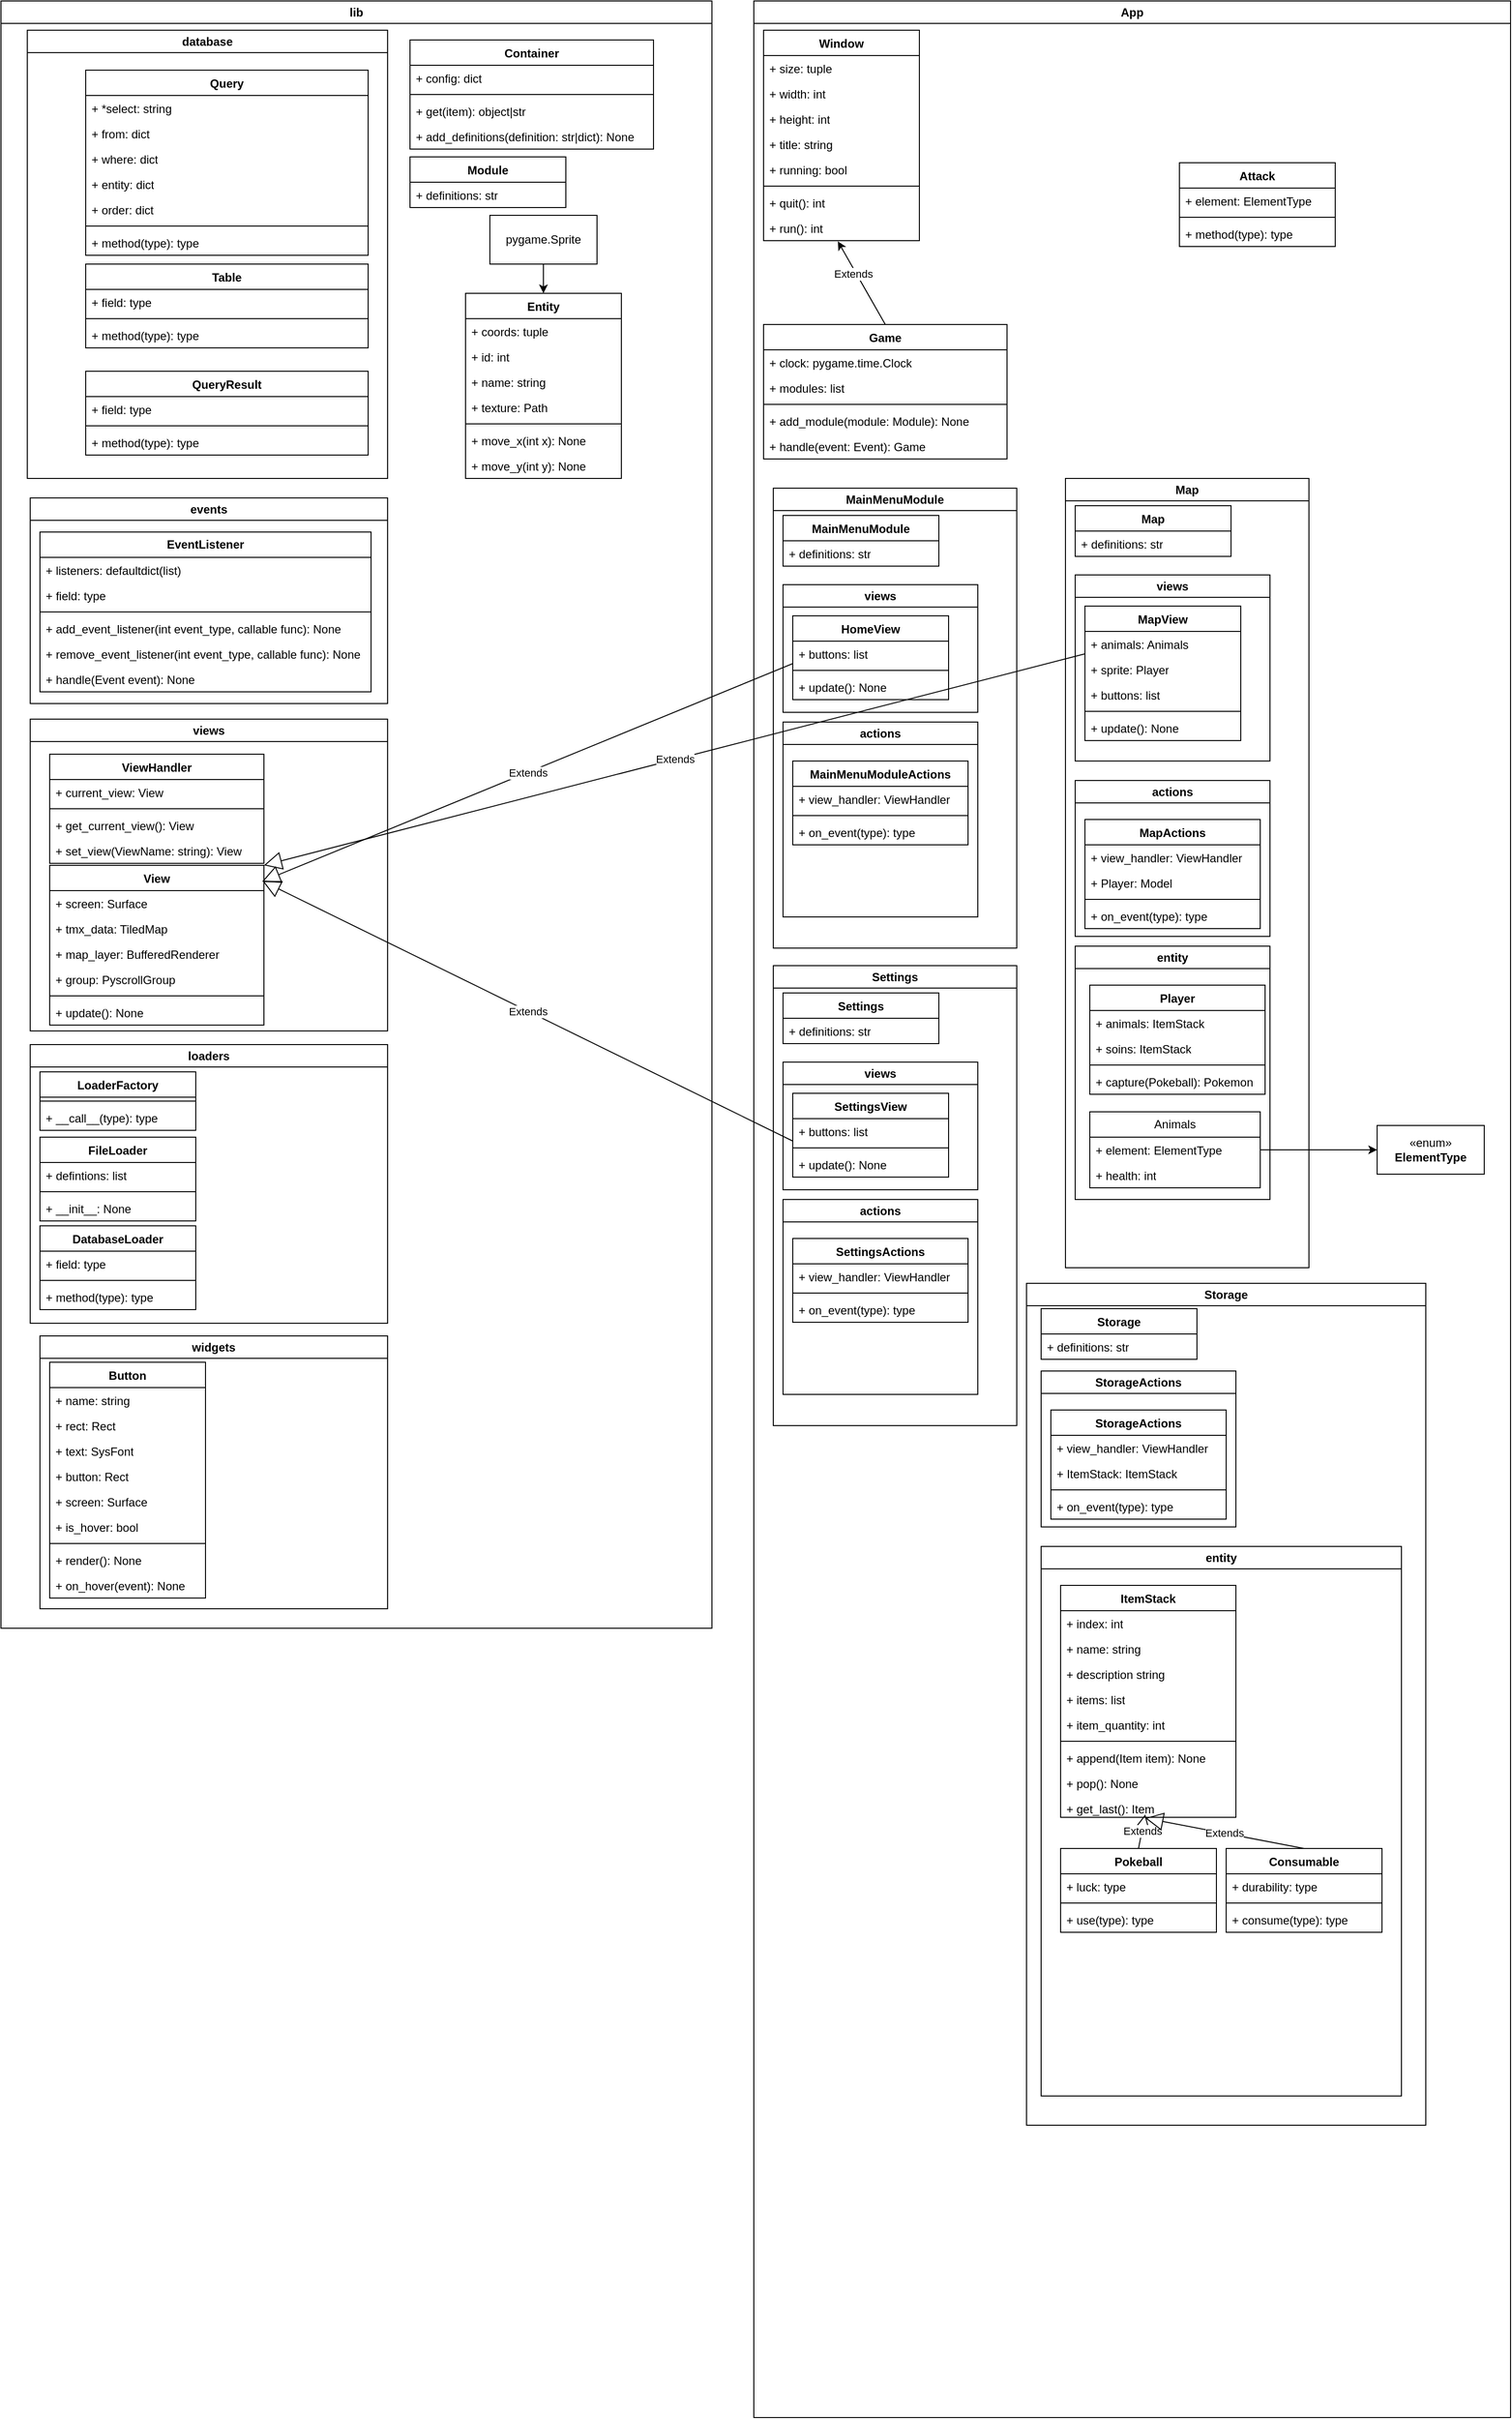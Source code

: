 <mxfile version="24.7.16">
  <diagram id="C5RBs43oDa-KdzZeNtuy" name="Page-1">
    <mxGraphModel dx="5851" dy="2573" grid="1" gridSize="10" guides="1" tooltips="1" connect="1" arrows="1" fold="1" page="1" pageScale="1" pageWidth="827" pageHeight="1169" math="0" shadow="0">
      <root>
        <mxCell id="WIyWlLk6GJQsqaUBKTNV-0" />
        <mxCell id="WIyWlLk6GJQsqaUBKTNV-1" parent="WIyWlLk6GJQsqaUBKTNV-0" />
        <mxCell id="3LQsZWpQikCyrOhWjoOb-4" value="lib" style="swimlane;whiteSpace=wrap;html=1;startSize=23;" parent="WIyWlLk6GJQsqaUBKTNV-1" vertex="1">
          <mxGeometry x="-1600" y="84" width="730" height="1670" as="geometry">
            <mxRectangle x="-970" y="20" width="50" height="30" as="alternateBounds" />
          </mxGeometry>
        </mxCell>
        <mxCell id="3LQsZWpQikCyrOhWjoOb-6" value="events" style="swimlane;whiteSpace=wrap;html=1;" parent="3LQsZWpQikCyrOhWjoOb-4" vertex="1">
          <mxGeometry x="30" y="510" width="367" height="211" as="geometry">
            <mxRectangle x="20" y="410" width="80" height="30" as="alternateBounds" />
          </mxGeometry>
        </mxCell>
        <mxCell id="Wf7hyPrL2apVzVaOcEOz-37" value="&lt;b&gt;EventListener&lt;/b&gt;" style="swimlane;fontStyle=0;childLayout=stackLayout;horizontal=1;startSize=26;fillColor=none;horizontalStack=0;resizeParent=1;resizeParentMax=0;resizeLast=0;collapsible=1;marginBottom=0;whiteSpace=wrap;html=1;" parent="3LQsZWpQikCyrOhWjoOb-6" vertex="1">
          <mxGeometry x="10" y="35" width="340" height="164" as="geometry" />
        </mxCell>
        <mxCell id="Wf7hyPrL2apVzVaOcEOz-38" value="+ listeners: defaultdict(list)" style="text;strokeColor=none;fillColor=none;align=left;verticalAlign=top;spacingLeft=4;spacingRight=4;overflow=hidden;rotatable=0;points=[[0,0.5],[1,0.5]];portConstraint=eastwest;whiteSpace=wrap;html=1;" parent="Wf7hyPrL2apVzVaOcEOz-37" vertex="1">
          <mxGeometry y="26" width="340" height="26" as="geometry" />
        </mxCell>
        <mxCell id="Wf7hyPrL2apVzVaOcEOz-40" value="+ field: type" style="text;strokeColor=none;fillColor=none;align=left;verticalAlign=top;spacingLeft=4;spacingRight=4;overflow=hidden;rotatable=0;points=[[0,0.5],[1,0.5]];portConstraint=eastwest;whiteSpace=wrap;html=1;" parent="Wf7hyPrL2apVzVaOcEOz-37" vertex="1">
          <mxGeometry y="52" width="340" height="26" as="geometry" />
        </mxCell>
        <mxCell id="3LQsZWpQikCyrOhWjoOb-1" value="" style="line;strokeWidth=1;fillColor=none;align=left;verticalAlign=middle;spacingTop=-1;spacingLeft=3;spacingRight=3;rotatable=0;labelPosition=right;points=[];portConstraint=eastwest;strokeColor=inherit;" parent="Wf7hyPrL2apVzVaOcEOz-37" vertex="1">
          <mxGeometry y="78" width="340" height="8" as="geometry" />
        </mxCell>
        <mxCell id="3LQsZWpQikCyrOhWjoOb-0" value="+ add_event_listener(int event_type, callable func): None" style="text;strokeColor=none;fillColor=none;align=left;verticalAlign=top;spacingLeft=4;spacingRight=4;overflow=hidden;rotatable=0;points=[[0,0.5],[1,0.5]];portConstraint=eastwest;whiteSpace=wrap;html=1;" parent="Wf7hyPrL2apVzVaOcEOz-37" vertex="1">
          <mxGeometry y="86" width="340" height="26" as="geometry" />
        </mxCell>
        <mxCell id="3LQsZWpQikCyrOhWjoOb-2" value="+ remove_event_listener(int event_type, callable func): None" style="text;strokeColor=none;fillColor=none;align=left;verticalAlign=top;spacingLeft=4;spacingRight=4;overflow=hidden;rotatable=0;points=[[0,0.5],[1,0.5]];portConstraint=eastwest;whiteSpace=wrap;html=1;" parent="Wf7hyPrL2apVzVaOcEOz-37" vertex="1">
          <mxGeometry y="112" width="340" height="26" as="geometry" />
        </mxCell>
        <mxCell id="3LQsZWpQikCyrOhWjoOb-3" value="+ handle(Event event): None" style="text;strokeColor=none;fillColor=none;align=left;verticalAlign=top;spacingLeft=4;spacingRight=4;overflow=hidden;rotatable=0;points=[[0,0.5],[1,0.5]];portConstraint=eastwest;whiteSpace=wrap;html=1;" parent="Wf7hyPrL2apVzVaOcEOz-37" vertex="1">
          <mxGeometry y="138" width="340" height="26" as="geometry" />
        </mxCell>
        <mxCell id="3LQsZWpQikCyrOhWjoOb-7" value="views" style="swimlane;whiteSpace=wrap;html=1;" parent="3LQsZWpQikCyrOhWjoOb-4" vertex="1">
          <mxGeometry x="30" y="737" width="367" height="320" as="geometry">
            <mxRectangle x="20" y="637" width="70" height="30" as="alternateBounds" />
          </mxGeometry>
        </mxCell>
        <mxCell id="Wf7hyPrL2apVzVaOcEOz-41" value="ViewHandler" style="swimlane;fontStyle=1;align=center;verticalAlign=top;childLayout=stackLayout;horizontal=1;startSize=26;horizontalStack=0;resizeParent=1;resizeParentMax=0;resizeLast=0;collapsible=1;marginBottom=0;whiteSpace=wrap;html=1;" parent="3LQsZWpQikCyrOhWjoOb-7" vertex="1">
          <mxGeometry x="20" y="36" width="220" height="112" as="geometry" />
        </mxCell>
        <mxCell id="Wf7hyPrL2apVzVaOcEOz-42" value="+ current_view: View" style="text;strokeColor=none;fillColor=none;align=left;verticalAlign=top;spacingLeft=4;spacingRight=4;overflow=hidden;rotatable=0;points=[[0,0.5],[1,0.5]];portConstraint=eastwest;whiteSpace=wrap;html=1;" parent="Wf7hyPrL2apVzVaOcEOz-41" vertex="1">
          <mxGeometry y="26" width="220" height="26" as="geometry" />
        </mxCell>
        <mxCell id="Wf7hyPrL2apVzVaOcEOz-43" value="" style="line;strokeWidth=1;fillColor=none;align=left;verticalAlign=middle;spacingTop=-1;spacingLeft=3;spacingRight=3;rotatable=0;labelPosition=right;points=[];portConstraint=eastwest;strokeColor=inherit;" parent="Wf7hyPrL2apVzVaOcEOz-41" vertex="1">
          <mxGeometry y="52" width="220" height="8" as="geometry" />
        </mxCell>
        <mxCell id="Wf7hyPrL2apVzVaOcEOz-44" value="+ get_current_view(): View" style="text;strokeColor=none;fillColor=none;align=left;verticalAlign=top;spacingLeft=4;spacingRight=4;overflow=hidden;rotatable=0;points=[[0,0.5],[1,0.5]];portConstraint=eastwest;whiteSpace=wrap;html=1;" parent="Wf7hyPrL2apVzVaOcEOz-41" vertex="1">
          <mxGeometry y="60" width="220" height="26" as="geometry" />
        </mxCell>
        <mxCell id="Dr3qlY0_7VDkOaDlQDGk-1" value="+ set_view(ViewName: string): View" style="text;strokeColor=none;fillColor=none;align=left;verticalAlign=top;spacingLeft=4;spacingRight=4;overflow=hidden;rotatable=0;points=[[0,0.5],[1,0.5]];portConstraint=eastwest;whiteSpace=wrap;html=1;" parent="Wf7hyPrL2apVzVaOcEOz-41" vertex="1">
          <mxGeometry y="86" width="220" height="26" as="geometry" />
        </mxCell>
        <mxCell id="3LQsZWpQikCyrOhWjoOb-8" value="View" style="swimlane;fontStyle=1;align=center;verticalAlign=top;childLayout=stackLayout;horizontal=1;startSize=26;horizontalStack=0;resizeParent=1;resizeParentMax=0;resizeLast=0;collapsible=1;marginBottom=0;whiteSpace=wrap;html=1;" parent="3LQsZWpQikCyrOhWjoOb-7" vertex="1">
          <mxGeometry x="20" y="150" width="220" height="164" as="geometry" />
        </mxCell>
        <mxCell id="3LQsZWpQikCyrOhWjoOb-9" value="+ screen: Surface" style="text;strokeColor=none;fillColor=none;align=left;verticalAlign=top;spacingLeft=4;spacingRight=4;overflow=hidden;rotatable=0;points=[[0,0.5],[1,0.5]];portConstraint=eastwest;whiteSpace=wrap;html=1;" parent="3LQsZWpQikCyrOhWjoOb-8" vertex="1">
          <mxGeometry y="26" width="220" height="26" as="geometry" />
        </mxCell>
        <mxCell id="3LQsZWpQikCyrOhWjoOb-10" value="+ tmx_data: TiledMap" style="text;strokeColor=none;fillColor=none;align=left;verticalAlign=top;spacingLeft=4;spacingRight=4;overflow=hidden;rotatable=0;points=[[0,0.5],[1,0.5]];portConstraint=eastwest;whiteSpace=wrap;html=1;" parent="3LQsZWpQikCyrOhWjoOb-8" vertex="1">
          <mxGeometry y="52" width="220" height="26" as="geometry" />
        </mxCell>
        <mxCell id="3LQsZWpQikCyrOhWjoOb-13" value="+ map_layer: BufferedRenderer" style="text;strokeColor=none;fillColor=none;align=left;verticalAlign=top;spacingLeft=4;spacingRight=4;overflow=hidden;rotatable=0;points=[[0,0.5],[1,0.5]];portConstraint=eastwest;whiteSpace=wrap;html=1;" parent="3LQsZWpQikCyrOhWjoOb-8" vertex="1">
          <mxGeometry y="78" width="220" height="26" as="geometry" />
        </mxCell>
        <mxCell id="3LQsZWpQikCyrOhWjoOb-14" value="+ group: PyscrollGroup" style="text;strokeColor=none;fillColor=none;align=left;verticalAlign=top;spacingLeft=4;spacingRight=4;overflow=hidden;rotatable=0;points=[[0,0.5],[1,0.5]];portConstraint=eastwest;whiteSpace=wrap;html=1;" parent="3LQsZWpQikCyrOhWjoOb-8" vertex="1">
          <mxGeometry y="104" width="220" height="26" as="geometry" />
        </mxCell>
        <mxCell id="3LQsZWpQikCyrOhWjoOb-11" value="" style="line;strokeWidth=1;fillColor=none;align=left;verticalAlign=middle;spacingTop=-1;spacingLeft=3;spacingRight=3;rotatable=0;labelPosition=right;points=[];portConstraint=eastwest;strokeColor=inherit;" parent="3LQsZWpQikCyrOhWjoOb-8" vertex="1">
          <mxGeometry y="130" width="220" height="8" as="geometry" />
        </mxCell>
        <mxCell id="3LQsZWpQikCyrOhWjoOb-12" value="+ update(): None" style="text;strokeColor=none;fillColor=none;align=left;verticalAlign=top;spacingLeft=4;spacingRight=4;overflow=hidden;rotatable=0;points=[[0,0.5],[1,0.5]];portConstraint=eastwest;whiteSpace=wrap;html=1;" parent="3LQsZWpQikCyrOhWjoOb-8" vertex="1">
          <mxGeometry y="138" width="220" height="26" as="geometry" />
        </mxCell>
        <mxCell id="3LQsZWpQikCyrOhWjoOb-16" value="loaders" style="swimlane;whiteSpace=wrap;html=1;" parent="3LQsZWpQikCyrOhWjoOb-4" vertex="1">
          <mxGeometry x="30" y="1071" width="367" height="286" as="geometry">
            <mxRectangle x="20" y="971" width="80" height="30" as="alternateBounds" />
          </mxGeometry>
        </mxCell>
        <mxCell id="3LQsZWpQikCyrOhWjoOb-25" value="LoaderFactory" style="swimlane;fontStyle=1;align=center;verticalAlign=top;childLayout=stackLayout;horizontal=1;startSize=26;horizontalStack=0;resizeParent=1;resizeParentMax=0;resizeLast=0;collapsible=1;marginBottom=0;whiteSpace=wrap;html=1;" parent="3LQsZWpQikCyrOhWjoOb-16" vertex="1">
          <mxGeometry x="10" y="28" width="160" height="60" as="geometry" />
        </mxCell>
        <mxCell id="3LQsZWpQikCyrOhWjoOb-26" value="" style="line;strokeWidth=1;fillColor=none;align=left;verticalAlign=middle;spacingTop=-1;spacingLeft=3;spacingRight=3;rotatable=0;labelPosition=right;points=[];portConstraint=eastwest;strokeColor=inherit;" parent="3LQsZWpQikCyrOhWjoOb-25" vertex="1">
          <mxGeometry y="26" width="160" height="8" as="geometry" />
        </mxCell>
        <mxCell id="3LQsZWpQikCyrOhWjoOb-27" value="+ __call__(type): type" style="text;strokeColor=none;fillColor=none;align=left;verticalAlign=top;spacingLeft=4;spacingRight=4;overflow=hidden;rotatable=0;points=[[0,0.5],[1,0.5]];portConstraint=eastwest;whiteSpace=wrap;html=1;" parent="3LQsZWpQikCyrOhWjoOb-25" vertex="1">
          <mxGeometry y="34" width="160" height="26" as="geometry" />
        </mxCell>
        <mxCell id="3LQsZWpQikCyrOhWjoOb-21" value="FileLoader" style="swimlane;fontStyle=1;align=center;verticalAlign=top;childLayout=stackLayout;horizontal=1;startSize=26;horizontalStack=0;resizeParent=1;resizeParentMax=0;resizeLast=0;collapsible=1;marginBottom=0;whiteSpace=wrap;html=1;" parent="3LQsZWpQikCyrOhWjoOb-16" vertex="1">
          <mxGeometry x="10" y="95" width="160" height="86" as="geometry" />
        </mxCell>
        <mxCell id="3LQsZWpQikCyrOhWjoOb-22" value="+ defintions: list" style="text;strokeColor=none;fillColor=none;align=left;verticalAlign=top;spacingLeft=4;spacingRight=4;overflow=hidden;rotatable=0;points=[[0,0.5],[1,0.5]];portConstraint=eastwest;whiteSpace=wrap;html=1;" parent="3LQsZWpQikCyrOhWjoOb-21" vertex="1">
          <mxGeometry y="26" width="160" height="26" as="geometry" />
        </mxCell>
        <mxCell id="3LQsZWpQikCyrOhWjoOb-23" value="" style="line;strokeWidth=1;fillColor=none;align=left;verticalAlign=middle;spacingTop=-1;spacingLeft=3;spacingRight=3;rotatable=0;labelPosition=right;points=[];portConstraint=eastwest;strokeColor=inherit;" parent="3LQsZWpQikCyrOhWjoOb-21" vertex="1">
          <mxGeometry y="52" width="160" height="8" as="geometry" />
        </mxCell>
        <mxCell id="3LQsZWpQikCyrOhWjoOb-24" value="+ __init__: None" style="text;strokeColor=none;fillColor=none;align=left;verticalAlign=top;spacingLeft=4;spacingRight=4;overflow=hidden;rotatable=0;points=[[0,0.5],[1,0.5]];portConstraint=eastwest;whiteSpace=wrap;html=1;" parent="3LQsZWpQikCyrOhWjoOb-21" vertex="1">
          <mxGeometry y="60" width="160" height="26" as="geometry" />
        </mxCell>
        <mxCell id="3LQsZWpQikCyrOhWjoOb-17" value="DatabaseLoader" style="swimlane;fontStyle=1;align=center;verticalAlign=top;childLayout=stackLayout;horizontal=1;startSize=26;horizontalStack=0;resizeParent=1;resizeParentMax=0;resizeLast=0;collapsible=1;marginBottom=0;whiteSpace=wrap;html=1;" parent="3LQsZWpQikCyrOhWjoOb-16" vertex="1">
          <mxGeometry x="10" y="186" width="160" height="86" as="geometry" />
        </mxCell>
        <mxCell id="3LQsZWpQikCyrOhWjoOb-18" value="+ field: type" style="text;strokeColor=none;fillColor=none;align=left;verticalAlign=top;spacingLeft=4;spacingRight=4;overflow=hidden;rotatable=0;points=[[0,0.5],[1,0.5]];portConstraint=eastwest;whiteSpace=wrap;html=1;" parent="3LQsZWpQikCyrOhWjoOb-17" vertex="1">
          <mxGeometry y="26" width="160" height="26" as="geometry" />
        </mxCell>
        <mxCell id="3LQsZWpQikCyrOhWjoOb-19" value="" style="line;strokeWidth=1;fillColor=none;align=left;verticalAlign=middle;spacingTop=-1;spacingLeft=3;spacingRight=3;rotatable=0;labelPosition=right;points=[];portConstraint=eastwest;strokeColor=inherit;" parent="3LQsZWpQikCyrOhWjoOb-17" vertex="1">
          <mxGeometry y="52" width="160" height="8" as="geometry" />
        </mxCell>
        <mxCell id="3LQsZWpQikCyrOhWjoOb-20" value="+ method(type): type" style="text;strokeColor=none;fillColor=none;align=left;verticalAlign=top;spacingLeft=4;spacingRight=4;overflow=hidden;rotatable=0;points=[[0,0.5],[1,0.5]];portConstraint=eastwest;whiteSpace=wrap;html=1;" parent="3LQsZWpQikCyrOhWjoOb-17" vertex="1">
          <mxGeometry y="60" width="160" height="26" as="geometry" />
        </mxCell>
        <mxCell id="3LQsZWpQikCyrOhWjoOb-31" value="database" style="swimlane;whiteSpace=wrap;html=1;" parent="3LQsZWpQikCyrOhWjoOb-4" vertex="1">
          <mxGeometry x="27" y="30" width="370" height="460" as="geometry" />
        </mxCell>
        <mxCell id="3LQsZWpQikCyrOhWjoOb-32" value="Query" style="swimlane;fontStyle=1;align=center;verticalAlign=top;childLayout=stackLayout;horizontal=1;startSize=26;horizontalStack=0;resizeParent=1;resizeParentMax=0;resizeLast=0;collapsible=1;marginBottom=0;whiteSpace=wrap;html=1;" parent="3LQsZWpQikCyrOhWjoOb-31" vertex="1">
          <mxGeometry x="60" y="41" width="290" height="190" as="geometry" />
        </mxCell>
        <mxCell id="3LQsZWpQikCyrOhWjoOb-33" value="+ *select: string" style="text;strokeColor=none;fillColor=none;align=left;verticalAlign=top;spacingLeft=4;spacingRight=4;overflow=hidden;rotatable=0;points=[[0,0.5],[1,0.5]];portConstraint=eastwest;whiteSpace=wrap;html=1;" parent="3LQsZWpQikCyrOhWjoOb-32" vertex="1">
          <mxGeometry y="26" width="290" height="26" as="geometry" />
        </mxCell>
        <mxCell id="3LQsZWpQikCyrOhWjoOb-34" value="+ from: dict" style="text;strokeColor=none;fillColor=none;align=left;verticalAlign=top;spacingLeft=4;spacingRight=4;overflow=hidden;rotatable=0;points=[[0,0.5],[1,0.5]];portConstraint=eastwest;whiteSpace=wrap;html=1;" parent="3LQsZWpQikCyrOhWjoOb-32" vertex="1">
          <mxGeometry y="52" width="290" height="26" as="geometry" />
        </mxCell>
        <mxCell id="3LQsZWpQikCyrOhWjoOb-35" value="+ where: dict" style="text;strokeColor=none;fillColor=none;align=left;verticalAlign=top;spacingLeft=4;spacingRight=4;overflow=hidden;rotatable=0;points=[[0,0.5],[1,0.5]];portConstraint=eastwest;whiteSpace=wrap;html=1;" parent="3LQsZWpQikCyrOhWjoOb-32" vertex="1">
          <mxGeometry y="78" width="290" height="26" as="geometry" />
        </mxCell>
        <mxCell id="3LQsZWpQikCyrOhWjoOb-36" value="+ entity: dict" style="text;strokeColor=none;fillColor=none;align=left;verticalAlign=top;spacingLeft=4;spacingRight=4;overflow=hidden;rotatable=0;points=[[0,0.5],[1,0.5]];portConstraint=eastwest;whiteSpace=wrap;html=1;" parent="3LQsZWpQikCyrOhWjoOb-32" vertex="1">
          <mxGeometry y="104" width="290" height="26" as="geometry" />
        </mxCell>
        <mxCell id="3LQsZWpQikCyrOhWjoOb-37" value="+ order: dict" style="text;strokeColor=none;fillColor=none;align=left;verticalAlign=top;spacingLeft=4;spacingRight=4;overflow=hidden;rotatable=0;points=[[0,0.5],[1,0.5]];portConstraint=eastwest;whiteSpace=wrap;html=1;" parent="3LQsZWpQikCyrOhWjoOb-32" vertex="1">
          <mxGeometry y="130" width="290" height="26" as="geometry" />
        </mxCell>
        <mxCell id="3LQsZWpQikCyrOhWjoOb-38" value="" style="line;strokeWidth=1;fillColor=none;align=left;verticalAlign=middle;spacingTop=-1;spacingLeft=3;spacingRight=3;rotatable=0;labelPosition=right;points=[];portConstraint=eastwest;strokeColor=inherit;" parent="3LQsZWpQikCyrOhWjoOb-32" vertex="1">
          <mxGeometry y="156" width="290" height="8" as="geometry" />
        </mxCell>
        <mxCell id="3LQsZWpQikCyrOhWjoOb-39" value="+ method(type): type" style="text;strokeColor=none;fillColor=none;align=left;verticalAlign=top;spacingLeft=4;spacingRight=4;overflow=hidden;rotatable=0;points=[[0,0.5],[1,0.5]];portConstraint=eastwest;whiteSpace=wrap;html=1;" parent="3LQsZWpQikCyrOhWjoOb-32" vertex="1">
          <mxGeometry y="164" width="290" height="26" as="geometry" />
        </mxCell>
        <mxCell id="3LQsZWpQikCyrOhWjoOb-40" value="QueryResult" style="swimlane;fontStyle=1;align=center;verticalAlign=top;childLayout=stackLayout;horizontal=1;startSize=26;horizontalStack=0;resizeParent=1;resizeParentMax=0;resizeLast=0;collapsible=1;marginBottom=0;whiteSpace=wrap;html=1;" parent="3LQsZWpQikCyrOhWjoOb-31" vertex="1">
          <mxGeometry x="60" y="350" width="290" height="86" as="geometry" />
        </mxCell>
        <mxCell id="3LQsZWpQikCyrOhWjoOb-41" value="+ field: type" style="text;strokeColor=none;fillColor=none;align=left;verticalAlign=top;spacingLeft=4;spacingRight=4;overflow=hidden;rotatable=0;points=[[0,0.5],[1,0.5]];portConstraint=eastwest;whiteSpace=wrap;html=1;" parent="3LQsZWpQikCyrOhWjoOb-40" vertex="1">
          <mxGeometry y="26" width="290" height="26" as="geometry" />
        </mxCell>
        <mxCell id="3LQsZWpQikCyrOhWjoOb-42" value="" style="line;strokeWidth=1;fillColor=none;align=left;verticalAlign=middle;spacingTop=-1;spacingLeft=3;spacingRight=3;rotatable=0;labelPosition=right;points=[];portConstraint=eastwest;strokeColor=inherit;" parent="3LQsZWpQikCyrOhWjoOb-40" vertex="1">
          <mxGeometry y="52" width="290" height="8" as="geometry" />
        </mxCell>
        <mxCell id="3LQsZWpQikCyrOhWjoOb-43" value="+ method(type): type" style="text;strokeColor=none;fillColor=none;align=left;verticalAlign=top;spacingLeft=4;spacingRight=4;overflow=hidden;rotatable=0;points=[[0,0.5],[1,0.5]];portConstraint=eastwest;whiteSpace=wrap;html=1;" parent="3LQsZWpQikCyrOhWjoOb-40" vertex="1">
          <mxGeometry y="60" width="290" height="26" as="geometry" />
        </mxCell>
        <mxCell id="3LQsZWpQikCyrOhWjoOb-44" value="Table" style="swimlane;fontStyle=1;align=center;verticalAlign=top;childLayout=stackLayout;horizontal=1;startSize=26;horizontalStack=0;resizeParent=1;resizeParentMax=0;resizeLast=0;collapsible=1;marginBottom=0;whiteSpace=wrap;html=1;" parent="3LQsZWpQikCyrOhWjoOb-31" vertex="1">
          <mxGeometry x="60" y="240" width="290" height="86" as="geometry" />
        </mxCell>
        <mxCell id="3LQsZWpQikCyrOhWjoOb-45" value="+ field: type" style="text;strokeColor=none;fillColor=none;align=left;verticalAlign=top;spacingLeft=4;spacingRight=4;overflow=hidden;rotatable=0;points=[[0,0.5],[1,0.5]];portConstraint=eastwest;whiteSpace=wrap;html=1;" parent="3LQsZWpQikCyrOhWjoOb-44" vertex="1">
          <mxGeometry y="26" width="290" height="26" as="geometry" />
        </mxCell>
        <mxCell id="3LQsZWpQikCyrOhWjoOb-46" value="" style="line;strokeWidth=1;fillColor=none;align=left;verticalAlign=middle;spacingTop=-1;spacingLeft=3;spacingRight=3;rotatable=0;labelPosition=right;points=[];portConstraint=eastwest;strokeColor=inherit;" parent="3LQsZWpQikCyrOhWjoOb-44" vertex="1">
          <mxGeometry y="52" width="290" height="8" as="geometry" />
        </mxCell>
        <mxCell id="3LQsZWpQikCyrOhWjoOb-47" value="+ method(type): type" style="text;strokeColor=none;fillColor=none;align=left;verticalAlign=top;spacingLeft=4;spacingRight=4;overflow=hidden;rotatable=0;points=[[0,0.5],[1,0.5]];portConstraint=eastwest;whiteSpace=wrap;html=1;" parent="3LQsZWpQikCyrOhWjoOb-44" vertex="1">
          <mxGeometry y="60" width="290" height="26" as="geometry" />
        </mxCell>
        <mxCell id="3LQsZWpQikCyrOhWjoOb-48" value="widgets" style="swimlane;whiteSpace=wrap;html=1;" parent="3LQsZWpQikCyrOhWjoOb-4" vertex="1">
          <mxGeometry x="40" y="1370" width="357" height="280" as="geometry" />
        </mxCell>
        <mxCell id="3LQsZWpQikCyrOhWjoOb-49" value="Button" style="swimlane;fontStyle=1;align=center;verticalAlign=top;childLayout=stackLayout;horizontal=1;startSize=26;horizontalStack=0;resizeParent=1;resizeParentMax=0;resizeLast=0;collapsible=1;marginBottom=0;whiteSpace=wrap;html=1;" parent="3LQsZWpQikCyrOhWjoOb-48" vertex="1">
          <mxGeometry x="10" y="27" width="160" height="242" as="geometry" />
        </mxCell>
        <mxCell id="3LQsZWpQikCyrOhWjoOb-50" value="+ name: string" style="text;strokeColor=none;fillColor=none;align=left;verticalAlign=top;spacingLeft=4;spacingRight=4;overflow=hidden;rotatable=0;points=[[0,0.5],[1,0.5]];portConstraint=eastwest;whiteSpace=wrap;html=1;" parent="3LQsZWpQikCyrOhWjoOb-49" vertex="1">
          <mxGeometry y="26" width="160" height="26" as="geometry" />
        </mxCell>
        <mxCell id="3LQsZWpQikCyrOhWjoOb-53" value="+ rect: Re&lt;span style=&quot;color: rgba(0, 0, 0, 0); font-family: monospace; font-size: 0px; text-wrap: nowrap;&quot;&gt;%3CmxGraphModel%3E%3Croot%3E%3CmxCell%20id%3D%220%22%2F%3E%3CmxCell%20id%3D%221%22%20parent%3D%220%22%2F%3E%3CmxCell%20id%3D%222%22%20value%3D%22%2B%20name%3A%20string%22%20style%3D%22text%3BstrokeColor%3Dnone%3BfillColor%3Dnone%3Balign%3Dleft%3BverticalAlign%3Dtop%3BspacingLeft%3D4%3BspacingRight%3D4%3Boverflow%3Dhidden%3Brotatable%3D0%3Bpoints%3D%5B%5B0%2C0.5%5D%2C%5B1%2C0.5%5D%5D%3BportConstraint%3Deastwest%3BwhiteSpace%3Dwrap%3Bhtml%3D1%3B%22%20vertex%3D%221%22%20parent%3D%221%22%3E%3CmxGeometry%20x%3D%22-413%22%20y%3D%22755%22%20width%3D%22160%22%20height%3D%2226%22%20as%3D%22geometry%22%2F%3E%3C%2FmxCell%3E%3C%2Froot%3E%3C%2FmxGraphModel%3E&lt;/span&gt;ct" style="text;strokeColor=none;fillColor=none;align=left;verticalAlign=top;spacingLeft=4;spacingRight=4;overflow=hidden;rotatable=0;points=[[0,0.5],[1,0.5]];portConstraint=eastwest;whiteSpace=wrap;html=1;" parent="3LQsZWpQikCyrOhWjoOb-49" vertex="1">
          <mxGeometry y="52" width="160" height="26" as="geometry" />
        </mxCell>
        <mxCell id="3LQsZWpQikCyrOhWjoOb-54" value="+ text: SysFont" style="text;strokeColor=none;fillColor=none;align=left;verticalAlign=top;spacingLeft=4;spacingRight=4;overflow=hidden;rotatable=0;points=[[0,0.5],[1,0.5]];portConstraint=eastwest;whiteSpace=wrap;html=1;" parent="3LQsZWpQikCyrOhWjoOb-49" vertex="1">
          <mxGeometry y="78" width="160" height="26" as="geometry" />
        </mxCell>
        <mxCell id="3LQsZWpQikCyrOhWjoOb-55" value="+ button: Rect" style="text;strokeColor=none;fillColor=none;align=left;verticalAlign=top;spacingLeft=4;spacingRight=4;overflow=hidden;rotatable=0;points=[[0,0.5],[1,0.5]];portConstraint=eastwest;whiteSpace=wrap;html=1;" parent="3LQsZWpQikCyrOhWjoOb-49" vertex="1">
          <mxGeometry y="104" width="160" height="26" as="geometry" />
        </mxCell>
        <mxCell id="3LQsZWpQikCyrOhWjoOb-56" value="+ screen: Surface" style="text;strokeColor=none;fillColor=none;align=left;verticalAlign=top;spacingLeft=4;spacingRight=4;overflow=hidden;rotatable=0;points=[[0,0.5],[1,0.5]];portConstraint=eastwest;whiteSpace=wrap;html=1;" parent="3LQsZWpQikCyrOhWjoOb-49" vertex="1">
          <mxGeometry y="130" width="160" height="26" as="geometry" />
        </mxCell>
        <mxCell id="3LQsZWpQikCyrOhWjoOb-57" value="+ is_hover: bool" style="text;strokeColor=none;fillColor=none;align=left;verticalAlign=top;spacingLeft=4;spacingRight=4;overflow=hidden;rotatable=0;points=[[0,0.5],[1,0.5]];portConstraint=eastwest;whiteSpace=wrap;html=1;" parent="3LQsZWpQikCyrOhWjoOb-49" vertex="1">
          <mxGeometry y="156" width="160" height="26" as="geometry" />
        </mxCell>
        <mxCell id="3LQsZWpQikCyrOhWjoOb-51" value="" style="line;strokeWidth=1;fillColor=none;align=left;verticalAlign=middle;spacingTop=-1;spacingLeft=3;spacingRight=3;rotatable=0;labelPosition=right;points=[];portConstraint=eastwest;strokeColor=inherit;" parent="3LQsZWpQikCyrOhWjoOb-49" vertex="1">
          <mxGeometry y="182" width="160" height="8" as="geometry" />
        </mxCell>
        <mxCell id="3LQsZWpQikCyrOhWjoOb-52" value="+ render(): None" style="text;strokeColor=none;fillColor=none;align=left;verticalAlign=top;spacingLeft=4;spacingRight=4;overflow=hidden;rotatable=0;points=[[0,0.5],[1,0.5]];portConstraint=eastwest;whiteSpace=wrap;html=1;" parent="3LQsZWpQikCyrOhWjoOb-49" vertex="1">
          <mxGeometry y="190" width="160" height="26" as="geometry" />
        </mxCell>
        <mxCell id="3LQsZWpQikCyrOhWjoOb-58" value="+ on_hover(event): None" style="text;strokeColor=none;fillColor=none;align=left;verticalAlign=top;spacingLeft=4;spacingRight=4;overflow=hidden;rotatable=0;points=[[0,0.5],[1,0.5]];portConstraint=eastwest;whiteSpace=wrap;html=1;" parent="3LQsZWpQikCyrOhWjoOb-49" vertex="1">
          <mxGeometry y="216" width="160" height="26" as="geometry" />
        </mxCell>
        <mxCell id="3LQsZWpQikCyrOhWjoOb-59" value="Container" style="swimlane;fontStyle=1;align=center;verticalAlign=top;childLayout=stackLayout;horizontal=1;startSize=26;horizontalStack=0;resizeParent=1;resizeParentMax=0;resizeLast=0;collapsible=1;marginBottom=0;whiteSpace=wrap;html=1;" parent="3LQsZWpQikCyrOhWjoOb-4" vertex="1">
          <mxGeometry x="420" y="40" width="250" height="112" as="geometry" />
        </mxCell>
        <mxCell id="3LQsZWpQikCyrOhWjoOb-60" value="+ config: dict" style="text;strokeColor=none;fillColor=none;align=left;verticalAlign=top;spacingLeft=4;spacingRight=4;overflow=hidden;rotatable=0;points=[[0,0.5],[1,0.5]];portConstraint=eastwest;whiteSpace=wrap;html=1;" parent="3LQsZWpQikCyrOhWjoOb-59" vertex="1">
          <mxGeometry y="26" width="250" height="26" as="geometry" />
        </mxCell>
        <mxCell id="3LQsZWpQikCyrOhWjoOb-61" value="" style="line;strokeWidth=1;fillColor=none;align=left;verticalAlign=middle;spacingTop=-1;spacingLeft=3;spacingRight=3;rotatable=0;labelPosition=right;points=[];portConstraint=eastwest;strokeColor=inherit;" parent="3LQsZWpQikCyrOhWjoOb-59" vertex="1">
          <mxGeometry y="52" width="250" height="8" as="geometry" />
        </mxCell>
        <mxCell id="3LQsZWpQikCyrOhWjoOb-62" value="+ get(item): object|str" style="text;strokeColor=none;fillColor=none;align=left;verticalAlign=top;spacingLeft=4;spacingRight=4;overflow=hidden;rotatable=0;points=[[0,0.5],[1,0.5]];portConstraint=eastwest;whiteSpace=wrap;html=1;" parent="3LQsZWpQikCyrOhWjoOb-59" vertex="1">
          <mxGeometry y="60" width="250" height="26" as="geometry" />
        </mxCell>
        <mxCell id="3LQsZWpQikCyrOhWjoOb-63" value="+ add_definitions(definition: str|dict): None" style="text;strokeColor=none;fillColor=none;align=left;verticalAlign=top;spacingLeft=4;spacingRight=4;overflow=hidden;rotatable=0;points=[[0,0.5],[1,0.5]];portConstraint=eastwest;whiteSpace=wrap;html=1;" parent="3LQsZWpQikCyrOhWjoOb-59" vertex="1">
          <mxGeometry y="86" width="250" height="26" as="geometry" />
        </mxCell>
        <mxCell id="3LQsZWpQikCyrOhWjoOb-66" value="Module" style="swimlane;fontStyle=1;align=center;verticalAlign=top;childLayout=stackLayout;horizontal=1;startSize=26;horizontalStack=0;resizeParent=1;resizeParentMax=0;resizeLast=0;collapsible=1;marginBottom=0;whiteSpace=wrap;html=1;" parent="3LQsZWpQikCyrOhWjoOb-4" vertex="1">
          <mxGeometry x="420" y="160" width="160" height="52" as="geometry" />
        </mxCell>
        <mxCell id="3LQsZWpQikCyrOhWjoOb-67" value="+ definitions: str" style="text;strokeColor=none;fillColor=none;align=left;verticalAlign=top;spacingLeft=4;spacingRight=4;overflow=hidden;rotatable=0;points=[[0,0.5],[1,0.5]];portConstraint=eastwest;whiteSpace=wrap;html=1;" parent="3LQsZWpQikCyrOhWjoOb-66" vertex="1">
          <mxGeometry y="26" width="160" height="26" as="geometry" />
        </mxCell>
        <mxCell id="GONBPTO6Ev1psJUMG5_J-38" value="Entity" style="swimlane;fontStyle=1;align=center;verticalAlign=top;childLayout=stackLayout;horizontal=1;startSize=26;horizontalStack=0;resizeParent=1;resizeParentMax=0;resizeLast=0;collapsible=1;marginBottom=0;whiteSpace=wrap;html=1;" parent="3LQsZWpQikCyrOhWjoOb-4" vertex="1">
          <mxGeometry x="477" y="300" width="160" height="190" as="geometry" />
        </mxCell>
        <mxCell id="GONBPTO6Ev1psJUMG5_J-39" value="+ coords: tuple" style="text;strokeColor=none;fillColor=none;align=left;verticalAlign=top;spacingLeft=4;spacingRight=4;overflow=hidden;rotatable=0;points=[[0,0.5],[1,0.5]];portConstraint=eastwest;whiteSpace=wrap;html=1;" parent="GONBPTO6Ev1psJUMG5_J-38" vertex="1">
          <mxGeometry y="26" width="160" height="26" as="geometry" />
        </mxCell>
        <mxCell id="Wf7hyPrL2apVzVaOcEOz-1" value="+ id: int" style="text;strokeColor=none;fillColor=none;align=left;verticalAlign=top;spacingLeft=4;spacingRight=4;overflow=hidden;rotatable=0;points=[[0,0.5],[1,0.5]];portConstraint=eastwest;whiteSpace=wrap;html=1;" parent="GONBPTO6Ev1psJUMG5_J-38" vertex="1">
          <mxGeometry y="52" width="160" height="26" as="geometry" />
        </mxCell>
        <mxCell id="Wf7hyPrL2apVzVaOcEOz-2" value="+ name: string" style="text;strokeColor=none;fillColor=none;align=left;verticalAlign=top;spacingLeft=4;spacingRight=4;overflow=hidden;rotatable=0;points=[[0,0.5],[1,0.5]];portConstraint=eastwest;whiteSpace=wrap;html=1;" parent="GONBPTO6Ev1psJUMG5_J-38" vertex="1">
          <mxGeometry y="78" width="160" height="26" as="geometry" />
        </mxCell>
        <mxCell id="GONBPTO6Ev1psJUMG5_J-43" value="+ texture: Path" style="text;strokeColor=none;fillColor=none;align=left;verticalAlign=top;spacingLeft=4;spacingRight=4;overflow=hidden;rotatable=0;points=[[0,0.5],[1,0.5]];portConstraint=eastwest;whiteSpace=wrap;html=1;" parent="GONBPTO6Ev1psJUMG5_J-38" vertex="1">
          <mxGeometry y="104" width="160" height="26" as="geometry" />
        </mxCell>
        <mxCell id="GONBPTO6Ev1psJUMG5_J-40" value="" style="line;strokeWidth=1;fillColor=none;align=left;verticalAlign=middle;spacingTop=-1;spacingLeft=3;spacingRight=3;rotatable=0;labelPosition=right;points=[];portConstraint=eastwest;strokeColor=inherit;" parent="GONBPTO6Ev1psJUMG5_J-38" vertex="1">
          <mxGeometry y="130" width="160" height="8" as="geometry" />
        </mxCell>
        <mxCell id="GONBPTO6Ev1psJUMG5_J-41" value="+ move_x(int x): None" style="text;strokeColor=none;fillColor=none;align=left;verticalAlign=top;spacingLeft=4;spacingRight=4;overflow=hidden;rotatable=0;points=[[0,0.5],[1,0.5]];portConstraint=eastwest;whiteSpace=wrap;html=1;" parent="GONBPTO6Ev1psJUMG5_J-38" vertex="1">
          <mxGeometry y="138" width="160" height="26" as="geometry" />
        </mxCell>
        <mxCell id="GONBPTO6Ev1psJUMG5_J-42" value="+ move_y(int y): None" style="text;strokeColor=none;fillColor=none;align=left;verticalAlign=top;spacingLeft=4;spacingRight=4;overflow=hidden;rotatable=0;points=[[0,0.5],[1,0.5]];portConstraint=eastwest;whiteSpace=wrap;html=1;" parent="GONBPTO6Ev1psJUMG5_J-38" vertex="1">
          <mxGeometry y="164" width="160" height="26" as="geometry" />
        </mxCell>
        <mxCell id="Wf7hyPrL2apVzVaOcEOz-21" value="pygame.Sprite" style="html=1;whiteSpace=wrap;" parent="3LQsZWpQikCyrOhWjoOb-4" vertex="1">
          <mxGeometry x="502" y="220" width="110" height="50" as="geometry" />
        </mxCell>
        <mxCell id="GONBPTO6Ev1psJUMG5_J-35" style="edgeStyle=orthogonalEdgeStyle;rounded=0;orthogonalLoop=1;jettySize=auto;html=1;exitX=0.5;exitY=1;exitDx=0;exitDy=0;entryX=0.5;entryY=0;entryDx=0;entryDy=0;" parent="3LQsZWpQikCyrOhWjoOb-4" source="Wf7hyPrL2apVzVaOcEOz-21" target="GONBPTO6Ev1psJUMG5_J-38" edge="1">
          <mxGeometry relative="1" as="geometry">
            <mxPoint x="1555" y="232" as="targetPoint" />
          </mxGeometry>
        </mxCell>
        <mxCell id="3LQsZWpQikCyrOhWjoOb-5" value="App" style="swimlane;whiteSpace=wrap;html=1;startSize=23;" parent="WIyWlLk6GJQsqaUBKTNV-1" vertex="1">
          <mxGeometry x="-827" y="84" width="777" height="2480" as="geometry" />
        </mxCell>
        <mxCell id="Wf7hyPrL2apVzVaOcEOz-4" value="Window" style="swimlane;fontStyle=1;align=center;verticalAlign=top;childLayout=stackLayout;horizontal=1;startSize=26;horizontalStack=0;resizeParent=1;resizeParentMax=0;resizeLast=0;collapsible=1;marginBottom=0;whiteSpace=wrap;html=1;" parent="3LQsZWpQikCyrOhWjoOb-5" vertex="1">
          <mxGeometry x="10" y="30" width="160" height="216" as="geometry" />
        </mxCell>
        <mxCell id="Wf7hyPrL2apVzVaOcEOz-5" value="+ size: tuple&lt;br&gt;&lt;div&gt;&lt;br&gt;&lt;/div&gt;" style="text;strokeColor=none;fillColor=none;align=left;verticalAlign=top;spacingLeft=4;spacingRight=4;overflow=hidden;rotatable=0;points=[[0,0.5],[1,0.5]];portConstraint=eastwest;whiteSpace=wrap;html=1;" parent="Wf7hyPrL2apVzVaOcEOz-4" vertex="1">
          <mxGeometry y="26" width="160" height="26" as="geometry" />
        </mxCell>
        <mxCell id="Wf7hyPrL2apVzVaOcEOz-34" value="+ width: int&lt;br&gt;&lt;div&gt;&lt;br&gt;&lt;/div&gt;" style="text;strokeColor=none;fillColor=none;align=left;verticalAlign=top;spacingLeft=4;spacingRight=4;overflow=hidden;rotatable=0;points=[[0,0.5],[1,0.5]];portConstraint=eastwest;whiteSpace=wrap;html=1;" parent="Wf7hyPrL2apVzVaOcEOz-4" vertex="1">
          <mxGeometry y="52" width="160" height="26" as="geometry" />
        </mxCell>
        <mxCell id="Wf7hyPrL2apVzVaOcEOz-35" value="+ height: int&lt;br&gt;&lt;div&gt;&lt;br&gt;&lt;/div&gt;" style="text;strokeColor=none;fillColor=none;align=left;verticalAlign=top;spacingLeft=4;spacingRight=4;overflow=hidden;rotatable=0;points=[[0,0.5],[1,0.5]];portConstraint=eastwest;whiteSpace=wrap;html=1;" parent="Wf7hyPrL2apVzVaOcEOz-4" vertex="1">
          <mxGeometry y="78" width="160" height="26" as="geometry" />
        </mxCell>
        <mxCell id="Wf7hyPrL2apVzVaOcEOz-8" value="+ title: string&lt;br&gt;&lt;div&gt;&lt;br&gt;&lt;/div&gt;" style="text;strokeColor=none;fillColor=none;align=left;verticalAlign=top;spacingLeft=4;spacingRight=4;overflow=hidden;rotatable=0;points=[[0,0.5],[1,0.5]];portConstraint=eastwest;whiteSpace=wrap;html=1;" parent="Wf7hyPrL2apVzVaOcEOz-4" vertex="1">
          <mxGeometry y="104" width="160" height="26" as="geometry" />
        </mxCell>
        <mxCell id="Wf7hyPrL2apVzVaOcEOz-36" value="+ running: bool&lt;br&gt;&lt;div&gt;&lt;br&gt;&lt;/div&gt;" style="text;strokeColor=none;fillColor=none;align=left;verticalAlign=top;spacingLeft=4;spacingRight=4;overflow=hidden;rotatable=0;points=[[0,0.5],[1,0.5]];portConstraint=eastwest;whiteSpace=wrap;html=1;" parent="Wf7hyPrL2apVzVaOcEOz-4" vertex="1">
          <mxGeometry y="130" width="160" height="26" as="geometry" />
        </mxCell>
        <mxCell id="Wf7hyPrL2apVzVaOcEOz-6" value="" style="line;strokeWidth=1;fillColor=none;align=left;verticalAlign=middle;spacingTop=-1;spacingLeft=3;spacingRight=3;rotatable=0;labelPosition=right;points=[];portConstraint=eastwest;strokeColor=inherit;" parent="Wf7hyPrL2apVzVaOcEOz-4" vertex="1">
          <mxGeometry y="156" width="160" height="8" as="geometry" />
        </mxCell>
        <mxCell id="Wf7hyPrL2apVzVaOcEOz-7" value="+ quit(): int" style="text;strokeColor=none;fillColor=none;align=left;verticalAlign=top;spacingLeft=4;spacingRight=4;overflow=hidden;rotatable=0;points=[[0,0.5],[1,0.5]];portConstraint=eastwest;whiteSpace=wrap;html=1;" parent="Wf7hyPrL2apVzVaOcEOz-4" vertex="1">
          <mxGeometry y="164" width="160" height="26" as="geometry" />
        </mxCell>
        <mxCell id="Wf7hyPrL2apVzVaOcEOz-9" value="+ run(): int" style="text;strokeColor=none;fillColor=none;align=left;verticalAlign=top;spacingLeft=4;spacingRight=4;overflow=hidden;rotatable=0;points=[[0,0.5],[1,0.5]];portConstraint=eastwest;whiteSpace=wrap;html=1;" parent="Wf7hyPrL2apVzVaOcEOz-4" vertex="1">
          <mxGeometry y="190" width="160" height="26" as="geometry" />
        </mxCell>
        <mxCell id="Wf7hyPrL2apVzVaOcEOz-10" value="Game" style="swimlane;fontStyle=1;align=center;verticalAlign=top;childLayout=stackLayout;horizontal=1;startSize=26;horizontalStack=0;resizeParent=1;resizeParentMax=0;resizeLast=0;collapsible=1;marginBottom=0;whiteSpace=wrap;html=1;" parent="3LQsZWpQikCyrOhWjoOb-5" vertex="1">
          <mxGeometry x="10" y="332" width="250" height="138" as="geometry" />
        </mxCell>
        <mxCell id="Wf7hyPrL2apVzVaOcEOz-11" value="+ clock: pygame.time.Clock" style="text;strokeColor=none;fillColor=none;align=left;verticalAlign=top;spacingLeft=4;spacingRight=4;overflow=hidden;rotatable=0;points=[[0,0.5],[1,0.5]];portConstraint=eastwest;whiteSpace=wrap;html=1;" parent="Wf7hyPrL2apVzVaOcEOz-10" vertex="1">
          <mxGeometry y="26" width="250" height="26" as="geometry" />
        </mxCell>
        <mxCell id="Wf7hyPrL2apVzVaOcEOz-49" value="+ modules: list" style="text;strokeColor=none;fillColor=none;align=left;verticalAlign=top;spacingLeft=4;spacingRight=4;overflow=hidden;rotatable=0;points=[[0,0.5],[1,0.5]];portConstraint=eastwest;whiteSpace=wrap;html=1;" parent="Wf7hyPrL2apVzVaOcEOz-10" vertex="1">
          <mxGeometry y="52" width="250" height="26" as="geometry" />
        </mxCell>
        <mxCell id="Wf7hyPrL2apVzVaOcEOz-12" value="" style="line;strokeWidth=1;fillColor=none;align=left;verticalAlign=middle;spacingTop=-1;spacingLeft=3;spacingRight=3;rotatable=0;labelPosition=right;points=[];portConstraint=eastwest;strokeColor=inherit;" parent="Wf7hyPrL2apVzVaOcEOz-10" vertex="1">
          <mxGeometry y="78" width="250" height="8" as="geometry" />
        </mxCell>
        <mxCell id="Wf7hyPrL2apVzVaOcEOz-13" value="+ add_module(module: Module): None" style="text;strokeColor=none;fillColor=none;align=left;verticalAlign=top;spacingLeft=4;spacingRight=4;overflow=hidden;rotatable=0;points=[[0,0.5],[1,0.5]];portConstraint=eastwest;whiteSpace=wrap;html=1;" parent="Wf7hyPrL2apVzVaOcEOz-10" vertex="1">
          <mxGeometry y="86" width="250" height="26" as="geometry" />
        </mxCell>
        <mxCell id="Wf7hyPrL2apVzVaOcEOz-50" value="+ handle(event: Event): Game" style="text;strokeColor=none;fillColor=none;align=left;verticalAlign=top;spacingLeft=4;spacingRight=4;overflow=hidden;rotatable=0;points=[[0,0.5],[1,0.5]];portConstraint=eastwest;whiteSpace=wrap;html=1;" parent="Wf7hyPrL2apVzVaOcEOz-10" vertex="1">
          <mxGeometry y="112" width="250" height="26" as="geometry" />
        </mxCell>
        <mxCell id="Wf7hyPrL2apVzVaOcEOz-15" value="" style="endArrow=classic;html=1;rounded=0;entryX=0.477;entryY=1.025;entryDx=0;entryDy=0;entryPerimeter=0;exitX=0.5;exitY=0;exitDx=0;exitDy=0;" parent="3LQsZWpQikCyrOhWjoOb-5" source="Wf7hyPrL2apVzVaOcEOz-10" target="Wf7hyPrL2apVzVaOcEOz-9" edge="1">
          <mxGeometry width="50" height="50" relative="1" as="geometry">
            <mxPoint x="570" y="510" as="sourcePoint" />
            <mxPoint x="380" y="410" as="targetPoint" />
          </mxGeometry>
        </mxCell>
        <mxCell id="Wf7hyPrL2apVzVaOcEOz-16" value="Extends" style="edgeLabel;html=1;align=center;verticalAlign=middle;resizable=0;points=[];" parent="Wf7hyPrL2apVzVaOcEOz-15" vertex="1" connectable="0">
          <mxGeometry x="0.249" y="3" relative="1" as="geometry">
            <mxPoint as="offset" />
          </mxGeometry>
        </mxCell>
        <mxCell id="3LQsZWpQikCyrOhWjoOb-70" value="MainMenuModule" style="swimlane;whiteSpace=wrap;html=1;" parent="3LQsZWpQikCyrOhWjoOb-5" vertex="1">
          <mxGeometry x="20" y="500" width="250" height="472" as="geometry" />
        </mxCell>
        <mxCell id="3LQsZWpQikCyrOhWjoOb-71" value="MainMenuModule" style="swimlane;fontStyle=1;align=center;verticalAlign=top;childLayout=stackLayout;horizontal=1;startSize=26;horizontalStack=0;resizeParent=1;resizeParentMax=0;resizeLast=0;collapsible=1;marginBottom=0;whiteSpace=wrap;html=1;" parent="3LQsZWpQikCyrOhWjoOb-70" vertex="1">
          <mxGeometry x="10" y="28" width="160" height="52" as="geometry" />
        </mxCell>
        <mxCell id="3LQsZWpQikCyrOhWjoOb-72" value="+ definitions: str" style="text;strokeColor=none;fillColor=none;align=left;verticalAlign=top;spacingLeft=4;spacingRight=4;overflow=hidden;rotatable=0;points=[[0,0.5],[1,0.5]];portConstraint=eastwest;whiteSpace=wrap;html=1;" parent="3LQsZWpQikCyrOhWjoOb-71" vertex="1">
          <mxGeometry y="26" width="160" height="26" as="geometry" />
        </mxCell>
        <mxCell id="3LQsZWpQikCyrOhWjoOb-79" value="views" style="swimlane;whiteSpace=wrap;html=1;" parent="3LQsZWpQikCyrOhWjoOb-70" vertex="1">
          <mxGeometry x="10" y="99" width="200" height="131" as="geometry" />
        </mxCell>
        <mxCell id="3LQsZWpQikCyrOhWjoOb-80" value="HomeView" style="swimlane;fontStyle=1;align=center;verticalAlign=top;childLayout=stackLayout;horizontal=1;startSize=26;horizontalStack=0;resizeParent=1;resizeParentMax=0;resizeLast=0;collapsible=1;marginBottom=0;whiteSpace=wrap;html=1;" parent="3LQsZWpQikCyrOhWjoOb-79" vertex="1">
          <mxGeometry x="10" y="32" width="160" height="86" as="geometry" />
        </mxCell>
        <mxCell id="3LQsZWpQikCyrOhWjoOb-81" value="+ buttons: list" style="text;strokeColor=none;fillColor=none;align=left;verticalAlign=top;spacingLeft=4;spacingRight=4;overflow=hidden;rotatable=0;points=[[0,0.5],[1,0.5]];portConstraint=eastwest;whiteSpace=wrap;html=1;" parent="3LQsZWpQikCyrOhWjoOb-80" vertex="1">
          <mxGeometry y="26" width="160" height="26" as="geometry" />
        </mxCell>
        <mxCell id="3LQsZWpQikCyrOhWjoOb-84" value="Extends" style="endArrow=block;endSize=16;endFill=0;html=1;rounded=0;entryX=0.992;entryY=0.101;entryDx=0;entryDy=0;entryPerimeter=0;" parent="3LQsZWpQikCyrOhWjoOb-80" target="3LQsZWpQikCyrOhWjoOb-8" edge="1">
          <mxGeometry width="160" relative="1" as="geometry">
            <mxPoint y="49" as="sourcePoint" />
            <mxPoint x="160" y="49" as="targetPoint" />
            <Array as="points" />
          </mxGeometry>
        </mxCell>
        <mxCell id="3LQsZWpQikCyrOhWjoOb-82" value="" style="line;strokeWidth=1;fillColor=none;align=left;verticalAlign=middle;spacingTop=-1;spacingLeft=3;spacingRight=3;rotatable=0;labelPosition=right;points=[];portConstraint=eastwest;strokeColor=inherit;" parent="3LQsZWpQikCyrOhWjoOb-80" vertex="1">
          <mxGeometry y="52" width="160" height="8" as="geometry" />
        </mxCell>
        <mxCell id="3LQsZWpQikCyrOhWjoOb-83" value="+ update(): None" style="text;strokeColor=none;fillColor=none;align=left;verticalAlign=top;spacingLeft=4;spacingRight=4;overflow=hidden;rotatable=0;points=[[0,0.5],[1,0.5]];portConstraint=eastwest;whiteSpace=wrap;html=1;" parent="3LQsZWpQikCyrOhWjoOb-80" vertex="1">
          <mxGeometry y="60" width="160" height="26" as="geometry" />
        </mxCell>
        <mxCell id="3LQsZWpQikCyrOhWjoOb-85" value="actions" style="swimlane;whiteSpace=wrap;html=1;startSize=23;" parent="3LQsZWpQikCyrOhWjoOb-70" vertex="1">
          <mxGeometry x="10" y="240" width="200" height="200" as="geometry" />
        </mxCell>
        <mxCell id="3LQsZWpQikCyrOhWjoOb-86" value="MainMenuModuleActions" style="swimlane;fontStyle=1;align=center;verticalAlign=top;childLayout=stackLayout;horizontal=1;startSize=26;horizontalStack=0;resizeParent=1;resizeParentMax=0;resizeLast=0;collapsible=1;marginBottom=0;whiteSpace=wrap;html=1;" parent="3LQsZWpQikCyrOhWjoOb-85" vertex="1">
          <mxGeometry x="10" y="40" width="180" height="86" as="geometry" />
        </mxCell>
        <mxCell id="3LQsZWpQikCyrOhWjoOb-87" value="+ view_handler: ViewHandler" style="text;strokeColor=none;fillColor=none;align=left;verticalAlign=top;spacingLeft=4;spacingRight=4;overflow=hidden;rotatable=0;points=[[0,0.5],[1,0.5]];portConstraint=eastwest;whiteSpace=wrap;html=1;" parent="3LQsZWpQikCyrOhWjoOb-86" vertex="1">
          <mxGeometry y="26" width="180" height="26" as="geometry" />
        </mxCell>
        <mxCell id="3LQsZWpQikCyrOhWjoOb-88" value="" style="line;strokeWidth=1;fillColor=none;align=left;verticalAlign=middle;spacingTop=-1;spacingLeft=3;spacingRight=3;rotatable=0;labelPosition=right;points=[];portConstraint=eastwest;strokeColor=inherit;" parent="3LQsZWpQikCyrOhWjoOb-86" vertex="1">
          <mxGeometry y="52" width="180" height="8" as="geometry" />
        </mxCell>
        <mxCell id="3LQsZWpQikCyrOhWjoOb-89" value="+ on_event(type): type" style="text;strokeColor=none;fillColor=none;align=left;verticalAlign=top;spacingLeft=4;spacingRight=4;overflow=hidden;rotatable=0;points=[[0,0.5],[1,0.5]];portConstraint=eastwest;whiteSpace=wrap;html=1;" parent="3LQsZWpQikCyrOhWjoOb-86" vertex="1">
          <mxGeometry y="60" width="180" height="26" as="geometry" />
        </mxCell>
        <mxCell id="8v1-UXF3LwOewthIQo_B-0" value="Settings" style="swimlane;whiteSpace=wrap;html=1;startSize=23;" vertex="1" parent="3LQsZWpQikCyrOhWjoOb-5">
          <mxGeometry x="20" y="990" width="250" height="472" as="geometry" />
        </mxCell>
        <mxCell id="8v1-UXF3LwOewthIQo_B-1" value="Settings" style="swimlane;fontStyle=1;align=center;verticalAlign=top;childLayout=stackLayout;horizontal=1;startSize=26;horizontalStack=0;resizeParent=1;resizeParentMax=0;resizeLast=0;collapsible=1;marginBottom=0;whiteSpace=wrap;html=1;" vertex="1" parent="8v1-UXF3LwOewthIQo_B-0">
          <mxGeometry x="10" y="28" width="160" height="52" as="geometry" />
        </mxCell>
        <mxCell id="8v1-UXF3LwOewthIQo_B-2" value="+ definitions: str" style="text;strokeColor=none;fillColor=none;align=left;verticalAlign=top;spacingLeft=4;spacingRight=4;overflow=hidden;rotatable=0;points=[[0,0.5],[1,0.5]];portConstraint=eastwest;whiteSpace=wrap;html=1;" vertex="1" parent="8v1-UXF3LwOewthIQo_B-1">
          <mxGeometry y="26" width="160" height="26" as="geometry" />
        </mxCell>
        <mxCell id="8v1-UXF3LwOewthIQo_B-3" value="views" style="swimlane;whiteSpace=wrap;html=1;" vertex="1" parent="8v1-UXF3LwOewthIQo_B-0">
          <mxGeometry x="10" y="99" width="200" height="131" as="geometry" />
        </mxCell>
        <mxCell id="8v1-UXF3LwOewthIQo_B-4" value="SettingsView" style="swimlane;fontStyle=1;align=center;verticalAlign=top;childLayout=stackLayout;horizontal=1;startSize=26;horizontalStack=0;resizeParent=1;resizeParentMax=0;resizeLast=0;collapsible=1;marginBottom=0;whiteSpace=wrap;html=1;" vertex="1" parent="8v1-UXF3LwOewthIQo_B-3">
          <mxGeometry x="10" y="32" width="160" height="86" as="geometry" />
        </mxCell>
        <mxCell id="8v1-UXF3LwOewthIQo_B-5" value="+ buttons: list" style="text;strokeColor=none;fillColor=none;align=left;verticalAlign=top;spacingLeft=4;spacingRight=4;overflow=hidden;rotatable=0;points=[[0,0.5],[1,0.5]];portConstraint=eastwest;whiteSpace=wrap;html=1;" vertex="1" parent="8v1-UXF3LwOewthIQo_B-4">
          <mxGeometry y="26" width="160" height="26" as="geometry" />
        </mxCell>
        <mxCell id="8v1-UXF3LwOewthIQo_B-6" value="Extends" style="endArrow=block;endSize=16;endFill=0;html=1;rounded=0;entryX=0.994;entryY=0.099;entryDx=0;entryDy=0;entryPerimeter=0;" edge="1" parent="8v1-UXF3LwOewthIQo_B-4" target="3LQsZWpQikCyrOhWjoOb-8">
          <mxGeometry width="160" relative="1" as="geometry">
            <mxPoint y="49" as="sourcePoint" />
            <mxPoint x="-530" y="-222.069" as="targetPoint" />
          </mxGeometry>
        </mxCell>
        <mxCell id="8v1-UXF3LwOewthIQo_B-7" value="" style="line;strokeWidth=1;fillColor=none;align=left;verticalAlign=middle;spacingTop=-1;spacingLeft=3;spacingRight=3;rotatable=0;labelPosition=right;points=[];portConstraint=eastwest;strokeColor=inherit;" vertex="1" parent="8v1-UXF3LwOewthIQo_B-4">
          <mxGeometry y="52" width="160" height="8" as="geometry" />
        </mxCell>
        <mxCell id="8v1-UXF3LwOewthIQo_B-8" value="+ update(): None" style="text;strokeColor=none;fillColor=none;align=left;verticalAlign=top;spacingLeft=4;spacingRight=4;overflow=hidden;rotatable=0;points=[[0,0.5],[1,0.5]];portConstraint=eastwest;whiteSpace=wrap;html=1;" vertex="1" parent="8v1-UXF3LwOewthIQo_B-4">
          <mxGeometry y="60" width="160" height="26" as="geometry" />
        </mxCell>
        <mxCell id="8v1-UXF3LwOewthIQo_B-9" value="actions" style="swimlane;whiteSpace=wrap;html=1;startSize=23;" vertex="1" parent="8v1-UXF3LwOewthIQo_B-0">
          <mxGeometry x="10" y="240" width="200" height="200" as="geometry" />
        </mxCell>
        <mxCell id="8v1-UXF3LwOewthIQo_B-10" value="SettingsActions" style="swimlane;fontStyle=1;align=center;verticalAlign=top;childLayout=stackLayout;horizontal=1;startSize=26;horizontalStack=0;resizeParent=1;resizeParentMax=0;resizeLast=0;collapsible=1;marginBottom=0;whiteSpace=wrap;html=1;" vertex="1" parent="8v1-UXF3LwOewthIQo_B-9">
          <mxGeometry x="10" y="40" width="180" height="86" as="geometry" />
        </mxCell>
        <mxCell id="8v1-UXF3LwOewthIQo_B-11" value="+ view_handler: ViewHandler" style="text;strokeColor=none;fillColor=none;align=left;verticalAlign=top;spacingLeft=4;spacingRight=4;overflow=hidden;rotatable=0;points=[[0,0.5],[1,0.5]];portConstraint=eastwest;whiteSpace=wrap;html=1;" vertex="1" parent="8v1-UXF3LwOewthIQo_B-10">
          <mxGeometry y="26" width="180" height="26" as="geometry" />
        </mxCell>
        <mxCell id="8v1-UXF3LwOewthIQo_B-12" value="" style="line;strokeWidth=1;fillColor=none;align=left;verticalAlign=middle;spacingTop=-1;spacingLeft=3;spacingRight=3;rotatable=0;labelPosition=right;points=[];portConstraint=eastwest;strokeColor=inherit;" vertex="1" parent="8v1-UXF3LwOewthIQo_B-10">
          <mxGeometry y="52" width="180" height="8" as="geometry" />
        </mxCell>
        <mxCell id="8v1-UXF3LwOewthIQo_B-13" value="+ on_event(type): type" style="text;strokeColor=none;fillColor=none;align=left;verticalAlign=top;spacingLeft=4;spacingRight=4;overflow=hidden;rotatable=0;points=[[0,0.5],[1,0.5]];portConstraint=eastwest;whiteSpace=wrap;html=1;" vertex="1" parent="8v1-UXF3LwOewthIQo_B-10">
          <mxGeometry y="60" width="180" height="26" as="geometry" />
        </mxCell>
        <mxCell id="Wf7hyPrL2apVzVaOcEOz-28" value="«enum»&lt;br&gt;&lt;b&gt;ElementType&lt;/b&gt;" style="html=1;whiteSpace=wrap;" parent="3LQsZWpQikCyrOhWjoOb-5" vertex="1">
          <mxGeometry x="640" y="1154" width="110" height="50" as="geometry" />
        </mxCell>
        <mxCell id="8v1-UXF3LwOewthIQo_B-59" value="Storage" style="swimlane;whiteSpace=wrap;html=1;" vertex="1" parent="3LQsZWpQikCyrOhWjoOb-5">
          <mxGeometry x="280" y="1316" width="410" height="864" as="geometry" />
        </mxCell>
        <mxCell id="8v1-UXF3LwOewthIQo_B-85" value="Storage" style="swimlane;fontStyle=1;align=center;verticalAlign=top;childLayout=stackLayout;horizontal=1;startSize=26;horizontalStack=0;resizeParent=1;resizeParentMax=0;resizeLast=0;collapsible=1;marginBottom=0;whiteSpace=wrap;html=1;" vertex="1" parent="8v1-UXF3LwOewthIQo_B-59">
          <mxGeometry x="15" y="26" width="160" height="52" as="geometry" />
        </mxCell>
        <mxCell id="8v1-UXF3LwOewthIQo_B-86" value="+ definitions: str" style="text;strokeColor=none;fillColor=none;align=left;verticalAlign=top;spacingLeft=4;spacingRight=4;overflow=hidden;rotatable=0;points=[[0,0.5],[1,0.5]];portConstraint=eastwest;whiteSpace=wrap;html=1;" vertex="1" parent="8v1-UXF3LwOewthIQo_B-85">
          <mxGeometry y="26" width="160" height="26" as="geometry" />
        </mxCell>
        <mxCell id="8v1-UXF3LwOewthIQo_B-97" value="StorageActions" style="swimlane;whiteSpace=wrap;html=1;startSize=23;" vertex="1" parent="8v1-UXF3LwOewthIQo_B-59">
          <mxGeometry x="15" y="90" width="200" height="160" as="geometry" />
        </mxCell>
        <mxCell id="8v1-UXF3LwOewthIQo_B-98" value="StorageActions" style="swimlane;fontStyle=1;align=center;verticalAlign=top;childLayout=stackLayout;horizontal=1;startSize=26;horizontalStack=0;resizeParent=1;resizeParentMax=0;resizeLast=0;collapsible=1;marginBottom=0;whiteSpace=wrap;html=1;" vertex="1" parent="8v1-UXF3LwOewthIQo_B-97">
          <mxGeometry x="10" y="40" width="180" height="112" as="geometry" />
        </mxCell>
        <mxCell id="8v1-UXF3LwOewthIQo_B-99" value="+ view_handler: ViewHandler" style="text;strokeColor=none;fillColor=none;align=left;verticalAlign=top;spacingLeft=4;spacingRight=4;overflow=hidden;rotatable=0;points=[[0,0.5],[1,0.5]];portConstraint=eastwest;whiteSpace=wrap;html=1;" vertex="1" parent="8v1-UXF3LwOewthIQo_B-98">
          <mxGeometry y="26" width="180" height="26" as="geometry" />
        </mxCell>
        <mxCell id="8v1-UXF3LwOewthIQo_B-100" value="+ ItemStack: ItemStack" style="text;strokeColor=none;fillColor=none;align=left;verticalAlign=top;spacingLeft=4;spacingRight=4;overflow=hidden;rotatable=0;points=[[0,0.5],[1,0.5]];portConstraint=eastwest;whiteSpace=wrap;html=1;" vertex="1" parent="8v1-UXF3LwOewthIQo_B-98">
          <mxGeometry y="52" width="180" height="26" as="geometry" />
        </mxCell>
        <mxCell id="8v1-UXF3LwOewthIQo_B-101" value="" style="line;strokeWidth=1;fillColor=none;align=left;verticalAlign=middle;spacingTop=-1;spacingLeft=3;spacingRight=3;rotatable=0;labelPosition=right;points=[];portConstraint=eastwest;strokeColor=inherit;" vertex="1" parent="8v1-UXF3LwOewthIQo_B-98">
          <mxGeometry y="78" width="180" height="8" as="geometry" />
        </mxCell>
        <mxCell id="8v1-UXF3LwOewthIQo_B-102" value="+ on_event(type): type" style="text;strokeColor=none;fillColor=none;align=left;verticalAlign=top;spacingLeft=4;spacingRight=4;overflow=hidden;rotatable=0;points=[[0,0.5],[1,0.5]];portConstraint=eastwest;whiteSpace=wrap;html=1;" vertex="1" parent="8v1-UXF3LwOewthIQo_B-98">
          <mxGeometry y="86" width="180" height="26" as="geometry" />
        </mxCell>
        <mxCell id="8v1-UXF3LwOewthIQo_B-103" value="entity" style="swimlane;whiteSpace=wrap;html=1;" vertex="1" parent="8v1-UXF3LwOewthIQo_B-59">
          <mxGeometry x="15" y="270" width="370" height="564" as="geometry" />
        </mxCell>
        <mxCell id="GONBPTO6Ev1psJUMG5_J-17" value="ItemStack" style="swimlane;fontStyle=1;align=center;verticalAlign=top;childLayout=stackLayout;horizontal=1;startSize=26;horizontalStack=0;resizeParent=1;resizeParentMax=0;resizeLast=0;collapsible=1;marginBottom=0;whiteSpace=wrap;html=1;" parent="8v1-UXF3LwOewthIQo_B-103" vertex="1">
          <mxGeometry x="20" y="40" width="180" height="238" as="geometry" />
        </mxCell>
        <mxCell id="RWtT4axtiHyK8IpYMIvo-19" value="+ index: int" style="text;strokeColor=none;fillColor=none;align=left;verticalAlign=top;spacingLeft=4;spacingRight=4;overflow=hidden;rotatable=0;points=[[0,0.5],[1,0.5]];portConstraint=eastwest;whiteSpace=wrap;html=1;" parent="GONBPTO6Ev1psJUMG5_J-17" vertex="1">
          <mxGeometry y="26" width="180" height="26" as="geometry" />
        </mxCell>
        <mxCell id="RWtT4axtiHyK8IpYMIvo-20" value="+ name: string" style="text;strokeColor=none;fillColor=none;align=left;verticalAlign=top;spacingLeft=4;spacingRight=4;overflow=hidden;rotatable=0;points=[[0,0.5],[1,0.5]];portConstraint=eastwest;whiteSpace=wrap;html=1;" parent="GONBPTO6Ev1psJUMG5_J-17" vertex="1">
          <mxGeometry y="52" width="180" height="26" as="geometry" />
        </mxCell>
        <mxCell id="RWtT4axtiHyK8IpYMIvo-21" value="+ description string" style="text;strokeColor=none;fillColor=none;align=left;verticalAlign=top;spacingLeft=4;spacingRight=4;overflow=hidden;rotatable=0;points=[[0,0.5],[1,0.5]];portConstraint=eastwest;whiteSpace=wrap;html=1;" parent="GONBPTO6Ev1psJUMG5_J-17" vertex="1">
          <mxGeometry y="78" width="180" height="26" as="geometry" />
        </mxCell>
        <mxCell id="GONBPTO6Ev1psJUMG5_J-18" value="+ items: list" style="text;strokeColor=none;fillColor=none;align=left;verticalAlign=top;spacingLeft=4;spacingRight=4;overflow=hidden;rotatable=0;points=[[0,0.5],[1,0.5]];portConstraint=eastwest;whiteSpace=wrap;html=1;" parent="GONBPTO6Ev1psJUMG5_J-17" vertex="1">
          <mxGeometry y="104" width="180" height="26" as="geometry" />
        </mxCell>
        <mxCell id="lBrFjf5dVCEyisziQcCt-0" value="+ item_quantity: int" style="text;strokeColor=none;fillColor=none;align=left;verticalAlign=top;spacingLeft=4;spacingRight=4;overflow=hidden;rotatable=0;points=[[0,0.5],[1,0.5]];portConstraint=eastwest;whiteSpace=wrap;html=1;" parent="GONBPTO6Ev1psJUMG5_J-17" vertex="1">
          <mxGeometry y="130" width="180" height="26" as="geometry" />
        </mxCell>
        <mxCell id="GONBPTO6Ev1psJUMG5_J-19" value="" style="line;strokeWidth=1;fillColor=none;align=left;verticalAlign=middle;spacingTop=-1;spacingLeft=3;spacingRight=3;rotatable=0;labelPosition=right;points=[];portConstraint=eastwest;strokeColor=inherit;" parent="GONBPTO6Ev1psJUMG5_J-17" vertex="1">
          <mxGeometry y="156" width="180" height="8" as="geometry" />
        </mxCell>
        <mxCell id="GONBPTO6Ev1psJUMG5_J-26" value="+ append(Item item): None" style="text;strokeColor=none;fillColor=none;align=left;verticalAlign=top;spacingLeft=4;spacingRight=4;overflow=hidden;rotatable=0;points=[[0,0.5],[1,0.5]];portConstraint=eastwest;whiteSpace=wrap;html=1;" parent="GONBPTO6Ev1psJUMG5_J-17" vertex="1">
          <mxGeometry y="164" width="180" height="26" as="geometry" />
        </mxCell>
        <mxCell id="GONBPTO6Ev1psJUMG5_J-28" value="+ pop(&lt;span style=&quot;background-color: initial;&quot;&gt;): None&lt;/span&gt;" style="text;strokeColor=none;fillColor=none;align=left;verticalAlign=top;spacingLeft=4;spacingRight=4;overflow=hidden;rotatable=0;points=[[0,0.5],[1,0.5]];portConstraint=eastwest;whiteSpace=wrap;html=1;" parent="GONBPTO6Ev1psJUMG5_J-17" vertex="1">
          <mxGeometry y="190" width="180" height="26" as="geometry" />
        </mxCell>
        <mxCell id="GONBPTO6Ev1psJUMG5_J-29" value="+ get_last(&lt;span style=&quot;background-color: initial;&quot;&gt;): Item&lt;/span&gt;" style="text;strokeColor=none;fillColor=none;align=left;verticalAlign=top;spacingLeft=4;spacingRight=4;overflow=hidden;rotatable=0;points=[[0,0.5],[1,0.5]];portConstraint=eastwest;whiteSpace=wrap;html=1;" parent="GONBPTO6Ev1psJUMG5_J-17" vertex="1">
          <mxGeometry y="216" width="180" height="22" as="geometry" />
        </mxCell>
        <mxCell id="RWtT4axtiHyK8IpYMIvo-9" value="Pokeball" style="swimlane;fontStyle=1;align=center;verticalAlign=top;childLayout=stackLayout;horizontal=1;startSize=26;horizontalStack=0;resizeParent=1;resizeParentMax=0;resizeLast=0;collapsible=1;marginBottom=0;whiteSpace=wrap;html=1;" parent="8v1-UXF3LwOewthIQo_B-103" vertex="1">
          <mxGeometry x="20" y="310" width="160" height="86" as="geometry" />
        </mxCell>
        <mxCell id="RWtT4axtiHyK8IpYMIvo-10" value="+ luck: type" style="text;strokeColor=none;fillColor=none;align=left;verticalAlign=top;spacingLeft=4;spacingRight=4;overflow=hidden;rotatable=0;points=[[0,0.5],[1,0.5]];portConstraint=eastwest;whiteSpace=wrap;html=1;" parent="RWtT4axtiHyK8IpYMIvo-9" vertex="1">
          <mxGeometry y="26" width="160" height="26" as="geometry" />
        </mxCell>
        <mxCell id="RWtT4axtiHyK8IpYMIvo-11" value="" style="line;strokeWidth=1;fillColor=none;align=left;verticalAlign=middle;spacingTop=-1;spacingLeft=3;spacingRight=3;rotatable=0;labelPosition=right;points=[];portConstraint=eastwest;strokeColor=inherit;" parent="RWtT4axtiHyK8IpYMIvo-9" vertex="1">
          <mxGeometry y="52" width="160" height="8" as="geometry" />
        </mxCell>
        <mxCell id="RWtT4axtiHyK8IpYMIvo-12" value="+ use(type): type" style="text;strokeColor=none;fillColor=none;align=left;verticalAlign=top;spacingLeft=4;spacingRight=4;overflow=hidden;rotatable=0;points=[[0,0.5],[1,0.5]];portConstraint=eastwest;whiteSpace=wrap;html=1;" parent="RWtT4axtiHyK8IpYMIvo-9" vertex="1">
          <mxGeometry y="60" width="160" height="26" as="geometry" />
        </mxCell>
        <mxCell id="RWtT4axtiHyK8IpYMIvo-13" value="Consumable" style="swimlane;fontStyle=1;align=center;verticalAlign=top;childLayout=stackLayout;horizontal=1;startSize=26;horizontalStack=0;resizeParent=1;resizeParentMax=0;resizeLast=0;collapsible=1;marginBottom=0;whiteSpace=wrap;html=1;" parent="8v1-UXF3LwOewthIQo_B-103" vertex="1">
          <mxGeometry x="190" y="310" width="160" height="86" as="geometry" />
        </mxCell>
        <mxCell id="RWtT4axtiHyK8IpYMIvo-14" value="+ durability: type" style="text;strokeColor=none;fillColor=none;align=left;verticalAlign=top;spacingLeft=4;spacingRight=4;overflow=hidden;rotatable=0;points=[[0,0.5],[1,0.5]];portConstraint=eastwest;whiteSpace=wrap;html=1;" parent="RWtT4axtiHyK8IpYMIvo-13" vertex="1">
          <mxGeometry y="26" width="160" height="26" as="geometry" />
        </mxCell>
        <mxCell id="RWtT4axtiHyK8IpYMIvo-15" value="" style="line;strokeWidth=1;fillColor=none;align=left;verticalAlign=middle;spacingTop=-1;spacingLeft=3;spacingRight=3;rotatable=0;labelPosition=right;points=[];portConstraint=eastwest;strokeColor=inherit;" parent="RWtT4axtiHyK8IpYMIvo-13" vertex="1">
          <mxGeometry y="52" width="160" height="8" as="geometry" />
        </mxCell>
        <mxCell id="RWtT4axtiHyK8IpYMIvo-16" value="+ consume(type): type" style="text;strokeColor=none;fillColor=none;align=left;verticalAlign=top;spacingLeft=4;spacingRight=4;overflow=hidden;rotatable=0;points=[[0,0.5],[1,0.5]];portConstraint=eastwest;whiteSpace=wrap;html=1;" parent="RWtT4axtiHyK8IpYMIvo-13" vertex="1">
          <mxGeometry y="60" width="160" height="26" as="geometry" />
        </mxCell>
        <mxCell id="8v1-UXF3LwOewthIQo_B-112" value="Extends" style="endArrow=block;endSize=16;endFill=0;html=1;rounded=0;exitX=0.5;exitY=0;exitDx=0;exitDy=0;entryX=0.483;entryY=0.866;entryDx=0;entryDy=0;entryPerimeter=0;" edge="1" parent="8v1-UXF3LwOewthIQo_B-103" source="RWtT4axtiHyK8IpYMIvo-9" target="GONBPTO6Ev1psJUMG5_J-29">
          <mxGeometry width="160" relative="1" as="geometry">
            <mxPoint x="75" y="300" as="sourcePoint" />
            <mxPoint x="235" y="300" as="targetPoint" />
          </mxGeometry>
        </mxCell>
        <mxCell id="8v1-UXF3LwOewthIQo_B-113" value="Extends" style="endArrow=block;endSize=16;endFill=0;html=1;rounded=0;exitX=0.5;exitY=0;exitDx=0;exitDy=0;entryX=0.483;entryY=1.038;entryDx=0;entryDy=0;entryPerimeter=0;" edge="1" parent="8v1-UXF3LwOewthIQo_B-103" source="RWtT4axtiHyK8IpYMIvo-13" target="GONBPTO6Ev1psJUMG5_J-29">
          <mxGeometry width="160" relative="1" as="geometry">
            <mxPoint x="727" y="256" as="sourcePoint" />
            <mxPoint x="722" y="216" as="targetPoint" />
          </mxGeometry>
        </mxCell>
        <mxCell id="8v1-UXF3LwOewthIQo_B-17" value="Map" style="swimlane;whiteSpace=wrap;html=1;startSize=23;" vertex="1" parent="3LQsZWpQikCyrOhWjoOb-5">
          <mxGeometry x="320" y="490" width="250" height="810" as="geometry" />
        </mxCell>
        <mxCell id="8v1-UXF3LwOewthIQo_B-18" value="Map" style="swimlane;fontStyle=1;align=center;verticalAlign=top;childLayout=stackLayout;horizontal=1;startSize=26;horizontalStack=0;resizeParent=1;resizeParentMax=0;resizeLast=0;collapsible=1;marginBottom=0;whiteSpace=wrap;html=1;" vertex="1" parent="8v1-UXF3LwOewthIQo_B-17">
          <mxGeometry x="10" y="28" width="160" height="52" as="geometry" />
        </mxCell>
        <mxCell id="8v1-UXF3LwOewthIQo_B-19" value="+ definitions: str" style="text;strokeColor=none;fillColor=none;align=left;verticalAlign=top;spacingLeft=4;spacingRight=4;overflow=hidden;rotatable=0;points=[[0,0.5],[1,0.5]];portConstraint=eastwest;whiteSpace=wrap;html=1;" vertex="1" parent="8v1-UXF3LwOewthIQo_B-18">
          <mxGeometry y="26" width="160" height="26" as="geometry" />
        </mxCell>
        <mxCell id="8v1-UXF3LwOewthIQo_B-20" value="views" style="swimlane;whiteSpace=wrap;html=1;" vertex="1" parent="8v1-UXF3LwOewthIQo_B-17">
          <mxGeometry x="10" y="99" width="200" height="191" as="geometry" />
        </mxCell>
        <mxCell id="8v1-UXF3LwOewthIQo_B-21" value="MapView" style="swimlane;fontStyle=1;align=center;verticalAlign=top;childLayout=stackLayout;horizontal=1;startSize=26;horizontalStack=0;resizeParent=1;resizeParentMax=0;resizeLast=0;collapsible=1;marginBottom=0;whiteSpace=wrap;html=1;" vertex="1" parent="8v1-UXF3LwOewthIQo_B-20">
          <mxGeometry x="10" y="32" width="160" height="138" as="geometry" />
        </mxCell>
        <mxCell id="8v1-UXF3LwOewthIQo_B-32" value="+ animals: Animals" style="text;strokeColor=none;fillColor=none;align=left;verticalAlign=top;spacingLeft=4;spacingRight=4;overflow=hidden;rotatable=0;points=[[0,0.5],[1,0.5]];portConstraint=eastwest;whiteSpace=wrap;html=1;" vertex="1" parent="8v1-UXF3LwOewthIQo_B-21">
          <mxGeometry y="26" width="160" height="26" as="geometry" />
        </mxCell>
        <mxCell id="8v1-UXF3LwOewthIQo_B-31" value="+ sprite: Player" style="text;strokeColor=none;fillColor=none;align=left;verticalAlign=top;spacingLeft=4;spacingRight=4;overflow=hidden;rotatable=0;points=[[0,0.5],[1,0.5]];portConstraint=eastwest;whiteSpace=wrap;html=1;" vertex="1" parent="8v1-UXF3LwOewthIQo_B-21">
          <mxGeometry y="52" width="160" height="26" as="geometry" />
        </mxCell>
        <mxCell id="8v1-UXF3LwOewthIQo_B-22" value="+ buttons: list" style="text;strokeColor=none;fillColor=none;align=left;verticalAlign=top;spacingLeft=4;spacingRight=4;overflow=hidden;rotatable=0;points=[[0,0.5],[1,0.5]];portConstraint=eastwest;whiteSpace=wrap;html=1;" vertex="1" parent="8v1-UXF3LwOewthIQo_B-21">
          <mxGeometry y="78" width="160" height="26" as="geometry" />
        </mxCell>
        <mxCell id="8v1-UXF3LwOewthIQo_B-23" value="Extends" style="endArrow=block;endSize=16;endFill=0;html=1;rounded=0;entryX=1;entryY=0;entryDx=0;entryDy=0;" edge="1" parent="8v1-UXF3LwOewthIQo_B-21" target="3LQsZWpQikCyrOhWjoOb-8">
          <mxGeometry width="160" relative="1" as="geometry">
            <mxPoint y="49" as="sourcePoint" />
            <mxPoint x="-520" y="-711" as="targetPoint" />
          </mxGeometry>
        </mxCell>
        <mxCell id="8v1-UXF3LwOewthIQo_B-24" value="" style="line;strokeWidth=1;fillColor=none;align=left;verticalAlign=middle;spacingTop=-1;spacingLeft=3;spacingRight=3;rotatable=0;labelPosition=right;points=[];portConstraint=eastwest;strokeColor=inherit;" vertex="1" parent="8v1-UXF3LwOewthIQo_B-21">
          <mxGeometry y="104" width="160" height="8" as="geometry" />
        </mxCell>
        <mxCell id="8v1-UXF3LwOewthIQo_B-25" value="+ update(): None" style="text;strokeColor=none;fillColor=none;align=left;verticalAlign=top;spacingLeft=4;spacingRight=4;overflow=hidden;rotatable=0;points=[[0,0.5],[1,0.5]];portConstraint=eastwest;whiteSpace=wrap;html=1;" vertex="1" parent="8v1-UXF3LwOewthIQo_B-21">
          <mxGeometry y="112" width="160" height="26" as="geometry" />
        </mxCell>
        <mxCell id="8v1-UXF3LwOewthIQo_B-26" value="actions" style="swimlane;whiteSpace=wrap;html=1;startSize=23;" vertex="1" parent="8v1-UXF3LwOewthIQo_B-17">
          <mxGeometry x="10" y="310" width="200" height="160" as="geometry" />
        </mxCell>
        <mxCell id="8v1-UXF3LwOewthIQo_B-27" value="MapActions" style="swimlane;fontStyle=1;align=center;verticalAlign=top;childLayout=stackLayout;horizontal=1;startSize=26;horizontalStack=0;resizeParent=1;resizeParentMax=0;resizeLast=0;collapsible=1;marginBottom=0;whiteSpace=wrap;html=1;" vertex="1" parent="8v1-UXF3LwOewthIQo_B-26">
          <mxGeometry x="10" y="40" width="180" height="112" as="geometry" />
        </mxCell>
        <mxCell id="8v1-UXF3LwOewthIQo_B-28" value="+ view_handler: ViewHandler" style="text;strokeColor=none;fillColor=none;align=left;verticalAlign=top;spacingLeft=4;spacingRight=4;overflow=hidden;rotatable=0;points=[[0,0.5],[1,0.5]];portConstraint=eastwest;whiteSpace=wrap;html=1;" vertex="1" parent="8v1-UXF3LwOewthIQo_B-27">
          <mxGeometry y="26" width="180" height="26" as="geometry" />
        </mxCell>
        <mxCell id="8v1-UXF3LwOewthIQo_B-33" value="+ Player: Model" style="text;strokeColor=none;fillColor=none;align=left;verticalAlign=top;spacingLeft=4;spacingRight=4;overflow=hidden;rotatable=0;points=[[0,0.5],[1,0.5]];portConstraint=eastwest;whiteSpace=wrap;html=1;" vertex="1" parent="8v1-UXF3LwOewthIQo_B-27">
          <mxGeometry y="52" width="180" height="26" as="geometry" />
        </mxCell>
        <mxCell id="8v1-UXF3LwOewthIQo_B-29" value="" style="line;strokeWidth=1;fillColor=none;align=left;verticalAlign=middle;spacingTop=-1;spacingLeft=3;spacingRight=3;rotatable=0;labelPosition=right;points=[];portConstraint=eastwest;strokeColor=inherit;" vertex="1" parent="8v1-UXF3LwOewthIQo_B-27">
          <mxGeometry y="78" width="180" height="8" as="geometry" />
        </mxCell>
        <mxCell id="8v1-UXF3LwOewthIQo_B-30" value="+ on_event(type): type" style="text;strokeColor=none;fillColor=none;align=left;verticalAlign=top;spacingLeft=4;spacingRight=4;overflow=hidden;rotatable=0;points=[[0,0.5],[1,0.5]];portConstraint=eastwest;whiteSpace=wrap;html=1;" vertex="1" parent="8v1-UXF3LwOewthIQo_B-27">
          <mxGeometry y="86" width="180" height="26" as="geometry" />
        </mxCell>
        <mxCell id="8v1-UXF3LwOewthIQo_B-56" value="entity" style="swimlane;whiteSpace=wrap;html=1;" vertex="1" parent="8v1-UXF3LwOewthIQo_B-17">
          <mxGeometry x="10" y="480" width="200" height="260" as="geometry" />
        </mxCell>
        <mxCell id="RWtT4axtiHyK8IpYMIvo-4" value="Player" style="swimlane;fontStyle=1;align=center;verticalAlign=top;childLayout=stackLayout;horizontal=1;startSize=26;horizontalStack=0;resizeParent=1;resizeParentMax=0;resizeLast=0;collapsible=1;marginBottom=0;whiteSpace=wrap;html=1;" parent="8v1-UXF3LwOewthIQo_B-56" vertex="1">
          <mxGeometry x="15" y="40" width="180" height="112" as="geometry" />
        </mxCell>
        <mxCell id="7EX6cLu7hv6aV3BIEcD_-2" value="+ animals: ItemStack" style="text;strokeColor=none;fillColor=none;align=left;verticalAlign=top;spacingLeft=4;spacingRight=4;overflow=hidden;rotatable=0;points=[[0,0.5],[1,0.5]];portConstraint=eastwest;whiteSpace=wrap;html=1;" parent="RWtT4axtiHyK8IpYMIvo-4" vertex="1">
          <mxGeometry y="26" width="180" height="26" as="geometry" />
        </mxCell>
        <mxCell id="7EX6cLu7hv6aV3BIEcD_-3" value="+ soins: ItemStack" style="text;strokeColor=none;fillColor=none;align=left;verticalAlign=top;spacingLeft=4;spacingRight=4;overflow=hidden;rotatable=0;points=[[0,0.5],[1,0.5]];portConstraint=eastwest;whiteSpace=wrap;html=1;" parent="RWtT4axtiHyK8IpYMIvo-4" vertex="1">
          <mxGeometry y="52" width="180" height="26" as="geometry" />
        </mxCell>
        <mxCell id="RWtT4axtiHyK8IpYMIvo-6" value="" style="line;strokeWidth=1;fillColor=none;align=left;verticalAlign=middle;spacingTop=-1;spacingLeft=3;spacingRight=3;rotatable=0;labelPosition=right;points=[];portConstraint=eastwest;strokeColor=inherit;" parent="RWtT4axtiHyK8IpYMIvo-4" vertex="1">
          <mxGeometry y="78" width="180" height="8" as="geometry" />
        </mxCell>
        <mxCell id="RWtT4axtiHyK8IpYMIvo-7" value="+ capture(Pokeball): Pokemon" style="text;strokeColor=none;fillColor=none;align=left;verticalAlign=top;spacingLeft=4;spacingRight=4;overflow=hidden;rotatable=0;points=[[0,0.5],[1,0.5]];portConstraint=eastwest;whiteSpace=wrap;html=1;" parent="RWtT4axtiHyK8IpYMIvo-4" vertex="1">
          <mxGeometry y="86" width="180" height="26" as="geometry" />
        </mxCell>
        <mxCell id="Wf7hyPrL2apVzVaOcEOz-24" value="Animals" style="swimlane;fontStyle=0;childLayout=stackLayout;horizontal=1;startSize=26;fillColor=none;horizontalStack=0;resizeParent=1;resizeParentMax=0;resizeLast=0;collapsible=1;marginBottom=0;whiteSpace=wrap;html=1;" parent="8v1-UXF3LwOewthIQo_B-56" vertex="1">
          <mxGeometry x="15" y="170" width="175" height="78" as="geometry" />
        </mxCell>
        <mxCell id="Wf7hyPrL2apVzVaOcEOz-27" value="+ element: ElementType" style="text;strokeColor=none;fillColor=none;align=left;verticalAlign=top;spacingLeft=4;spacingRight=4;overflow=hidden;rotatable=0;points=[[0,0.5],[1,0.5]];portConstraint=eastwest;whiteSpace=wrap;html=1;" parent="Wf7hyPrL2apVzVaOcEOz-24" vertex="1">
          <mxGeometry y="26" width="175" height="26" as="geometry" />
        </mxCell>
        <mxCell id="Wf7hyPrL2apVzVaOcEOz-31" value="+ health: int" style="text;strokeColor=none;fillColor=none;align=left;verticalAlign=top;spacingLeft=4;spacingRight=4;overflow=hidden;rotatable=0;points=[[0,0.5],[1,0.5]];portConstraint=eastwest;whiteSpace=wrap;html=1;" parent="Wf7hyPrL2apVzVaOcEOz-24" vertex="1">
          <mxGeometry y="52" width="175" height="26" as="geometry" />
        </mxCell>
        <mxCell id="8v1-UXF3LwOewthIQo_B-57" style="edgeStyle=orthogonalEdgeStyle;rounded=0;orthogonalLoop=1;jettySize=auto;html=1;exitX=1;exitY=0.5;exitDx=0;exitDy=0;entryX=0;entryY=0.5;entryDx=0;entryDy=0;" edge="1" parent="3LQsZWpQikCyrOhWjoOb-5" source="Wf7hyPrL2apVzVaOcEOz-27" target="Wf7hyPrL2apVzVaOcEOz-28">
          <mxGeometry relative="1" as="geometry" />
        </mxCell>
        <mxCell id="RWtT4axtiHyK8IpYMIvo-0" value="Attack" style="swimlane;fontStyle=1;align=center;verticalAlign=top;childLayout=stackLayout;horizontal=1;startSize=26;horizontalStack=0;resizeParent=1;resizeParentMax=0;resizeLast=0;collapsible=1;marginBottom=0;whiteSpace=wrap;html=1;" parent="3LQsZWpQikCyrOhWjoOb-5" vertex="1">
          <mxGeometry x="437" y="166" width="160" height="86" as="geometry" />
        </mxCell>
        <mxCell id="RWtT4axtiHyK8IpYMIvo-1" value="+ element: ElementType" style="text;strokeColor=none;fillColor=none;align=left;verticalAlign=top;spacingLeft=4;spacingRight=4;overflow=hidden;rotatable=0;points=[[0,0.5],[1,0.5]];portConstraint=eastwest;whiteSpace=wrap;html=1;" parent="RWtT4axtiHyK8IpYMIvo-0" vertex="1">
          <mxGeometry y="26" width="160" height="26" as="geometry" />
        </mxCell>
        <mxCell id="RWtT4axtiHyK8IpYMIvo-2" value="" style="line;strokeWidth=1;fillColor=none;align=left;verticalAlign=middle;spacingTop=-1;spacingLeft=3;spacingRight=3;rotatable=0;labelPosition=right;points=[];portConstraint=eastwest;strokeColor=inherit;" parent="RWtT4axtiHyK8IpYMIvo-0" vertex="1">
          <mxGeometry y="52" width="160" height="8" as="geometry" />
        </mxCell>
        <mxCell id="RWtT4axtiHyK8IpYMIvo-3" value="+ method(type): type" style="text;strokeColor=none;fillColor=none;align=left;verticalAlign=top;spacingLeft=4;spacingRight=4;overflow=hidden;rotatable=0;points=[[0,0.5],[1,0.5]];portConstraint=eastwest;whiteSpace=wrap;html=1;" parent="RWtT4axtiHyK8IpYMIvo-0" vertex="1">
          <mxGeometry y="60" width="160" height="26" as="geometry" />
        </mxCell>
      </root>
    </mxGraphModel>
  </diagram>
</mxfile>
